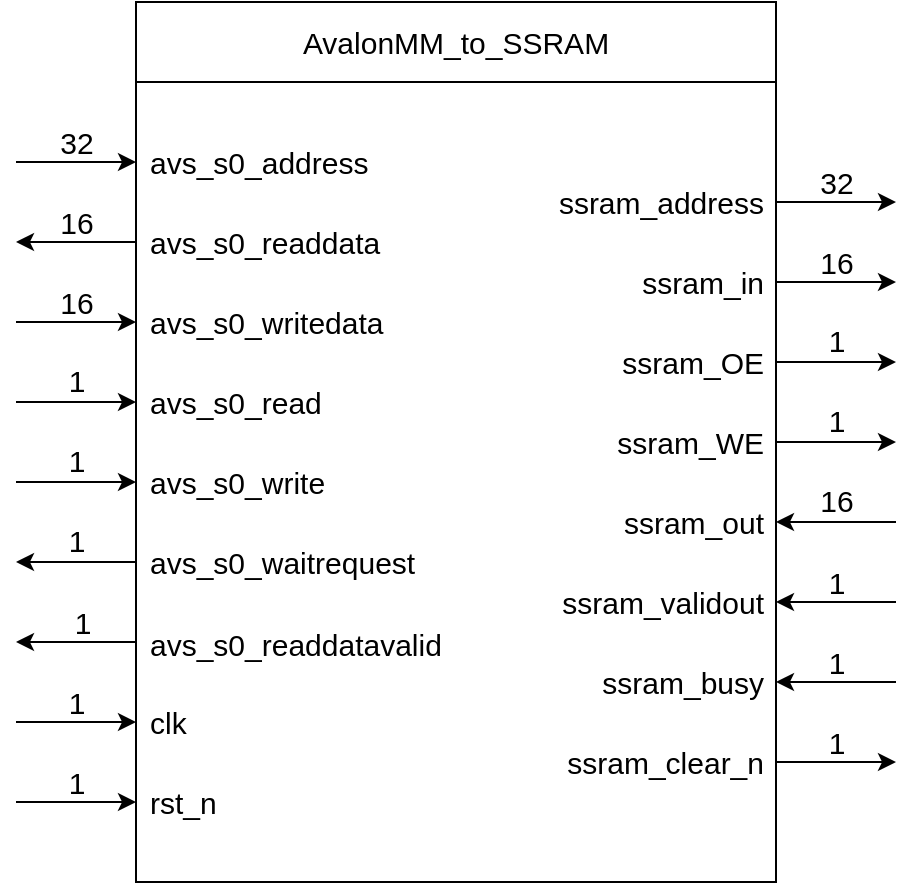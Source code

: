 <mxfile version="21.2.9" type="device" pages="3">
  <diagram id="aNipMCgoFr5Zwash_G46" name="AvalonMM_to_SSRAM">
    <mxGraphModel dx="1602" dy="901" grid="1" gridSize="10" guides="1" tooltips="1" connect="1" arrows="1" fold="1" page="1" pageScale="1" pageWidth="850" pageHeight="1100" math="0" shadow="0">
      <root>
        <mxCell id="0" />
        <mxCell id="1" parent="0" />
        <mxCell id="7uRNbXWkZxl7LxoGMfkp-1" value="" style="rounded=0;whiteSpace=wrap;html=1;" parent="1" vertex="1">
          <mxGeometry x="240" y="200" width="320" height="400" as="geometry" />
        </mxCell>
        <mxCell id="7uRNbXWkZxl7LxoGMfkp-2" value="&lt;font style=&quot;font-size: 15px;&quot;&gt;avs_s0_&lt;font style=&quot;font-size: 15px;&quot;&gt;address&lt;/font&gt;&lt;/font&gt;" style="text;html=1;align=left;verticalAlign=middle;resizable=0;points=[];autosize=1;strokeColor=none;fillColor=none;" parent="1" vertex="1">
          <mxGeometry x="245" y="225" width="130" height="30" as="geometry" />
        </mxCell>
        <mxCell id="7uRNbXWkZxl7LxoGMfkp-3" value="&lt;font style=&quot;font-size: 15px;&quot;&gt;avs_s0_&lt;/font&gt;readdata" style="text;html=1;align=left;verticalAlign=middle;resizable=0;points=[];autosize=1;strokeColor=none;fillColor=none;fontSize=15;" parent="1" vertex="1">
          <mxGeometry x="245" y="265" width="140" height="30" as="geometry" />
        </mxCell>
        <mxCell id="7uRNbXWkZxl7LxoGMfkp-4" value="&lt;font style=&quot;font-size: 15px;&quot;&gt;avs_s0_&lt;/font&gt;read" style="text;html=1;align=left;verticalAlign=middle;resizable=0;points=[];autosize=1;strokeColor=none;fillColor=none;fontSize=15;" parent="1" vertex="1">
          <mxGeometry x="245" y="345" width="110" height="30" as="geometry" />
        </mxCell>
        <mxCell id="7uRNbXWkZxl7LxoGMfkp-5" value="&lt;font style=&quot;font-size: 15px;&quot;&gt;avs_s0_w&lt;/font&gt;ritedata" style="text;html=1;align=left;verticalAlign=middle;resizable=0;points=[];autosize=1;strokeColor=none;fillColor=none;fontSize=15;" parent="1" vertex="1">
          <mxGeometry x="245" y="305" width="140" height="30" as="geometry" />
        </mxCell>
        <mxCell id="7uRNbXWkZxl7LxoGMfkp-6" value="&lt;font style=&quot;font-size: 15px;&quot;&gt;avs_s0_&lt;font style=&quot;font-size: 15px;&quot;&gt;&lt;/font&gt;&lt;/font&gt;write" style="text;html=1;align=left;verticalAlign=middle;resizable=0;points=[];autosize=1;strokeColor=none;fillColor=none;fontSize=15;" parent="1" vertex="1">
          <mxGeometry x="245" y="385" width="110" height="30" as="geometry" />
        </mxCell>
        <mxCell id="7uRNbXWkZxl7LxoGMfkp-7" value="&lt;font style=&quot;font-size: 15px;&quot;&gt;avs_s0_&lt;font style=&quot;font-size: 15px;&quot;&gt;&lt;/font&gt;&lt;/font&gt;waitrequest" style="text;html=1;align=left;verticalAlign=middle;resizable=0;points=[];autosize=1;strokeColor=none;fillColor=none;fontSize=15;" parent="1" vertex="1">
          <mxGeometry x="245" y="425" width="160" height="30" as="geometry" />
        </mxCell>
        <mxCell id="7uRNbXWkZxl7LxoGMfkp-8" value="clk" style="text;html=1;align=left;verticalAlign=middle;resizable=0;points=[];autosize=1;strokeColor=none;fillColor=none;fontSize=15;" parent="1" vertex="1">
          <mxGeometry x="245" y="505" width="40" height="30" as="geometry" />
        </mxCell>
        <mxCell id="7uRNbXWkZxl7LxoGMfkp-14" value="AvalonMM_to_SSRAM" style="rounded=0;whiteSpace=wrap;html=1;fontSize=15;" parent="1" vertex="1">
          <mxGeometry x="240" y="160" width="320" height="40" as="geometry" />
        </mxCell>
        <mxCell id="7uRNbXWkZxl7LxoGMfkp-15" value="" style="endArrow=classic;html=1;rounded=0;fontSize=15;" parent="1" edge="1">
          <mxGeometry width="50" height="50" relative="1" as="geometry">
            <mxPoint x="560" y="340" as="sourcePoint" />
            <mxPoint x="620" y="340" as="targetPoint" />
          </mxGeometry>
        </mxCell>
        <mxCell id="7uRNbXWkZxl7LxoGMfkp-16" value="1" style="text;html=1;align=center;verticalAlign=middle;resizable=0;points=[];autosize=1;strokeColor=none;fillColor=none;fontSize=15;" parent="1" vertex="1">
          <mxGeometry x="580" y="359.31" width="20" height="20" as="geometry" />
        </mxCell>
        <mxCell id="7uRNbXWkZxl7LxoGMfkp-17" value="" style="endArrow=classic;html=1;rounded=0;fontSize=15;" parent="1" edge="1">
          <mxGeometry width="50" height="50" relative="1" as="geometry">
            <mxPoint x="560" y="300.0" as="sourcePoint" />
            <mxPoint x="620" y="300.0" as="targetPoint" />
          </mxGeometry>
        </mxCell>
        <mxCell id="7uRNbXWkZxl7LxoGMfkp-18" value="1" style="text;html=1;align=center;verticalAlign=middle;resizable=0;points=[];autosize=1;strokeColor=none;fillColor=none;fontSize=15;" parent="1" vertex="1">
          <mxGeometry x="580" y="319.31" width="20" height="20" as="geometry" />
        </mxCell>
        <mxCell id="7uRNbXWkZxl7LxoGMfkp-19" value="" style="endArrow=classic;html=1;rounded=0;fontSize=15;" parent="1" edge="1">
          <mxGeometry width="50" height="50" relative="1" as="geometry">
            <mxPoint x="560" y="380" as="sourcePoint" />
            <mxPoint x="620" y="380" as="targetPoint" />
          </mxGeometry>
        </mxCell>
        <mxCell id="7uRNbXWkZxl7LxoGMfkp-23" value="" style="endArrow=classic;html=1;rounded=0;fontSize=15;" parent="1" edge="1">
          <mxGeometry width="50" height="50" relative="1" as="geometry">
            <mxPoint x="180" y="520" as="sourcePoint" />
            <mxPoint x="240" y="520" as="targetPoint" />
          </mxGeometry>
        </mxCell>
        <mxCell id="7uRNbXWkZxl7LxoGMfkp-24" value="1" style="text;html=1;align=center;verticalAlign=middle;resizable=0;points=[];autosize=1;strokeColor=none;fillColor=none;fontSize=15;" parent="1" vertex="1">
          <mxGeometry x="200" y="500" width="20" height="20" as="geometry" />
        </mxCell>
        <mxCell id="7uRNbXWkZxl7LxoGMfkp-25" value="" style="endArrow=classic;html=1;rounded=0;fontSize=15;" parent="1" edge="1">
          <mxGeometry width="50" height="50" relative="1" as="geometry">
            <mxPoint x="240" y="440" as="sourcePoint" />
            <mxPoint x="180" y="440" as="targetPoint" />
          </mxGeometry>
        </mxCell>
        <mxCell id="7uRNbXWkZxl7LxoGMfkp-26" value="1" style="text;html=1;align=center;verticalAlign=middle;resizable=0;points=[];autosize=1;strokeColor=none;fillColor=none;fontSize=15;" parent="1" vertex="1">
          <mxGeometry x="200" y="419.31" width="20" height="20" as="geometry" />
        </mxCell>
        <mxCell id="7uRNbXWkZxl7LxoGMfkp-27" value="" style="endArrow=classic;html=1;rounded=0;fontSize=15;" parent="1" edge="1">
          <mxGeometry width="50" height="50" relative="1" as="geometry">
            <mxPoint x="180" y="400" as="sourcePoint" />
            <mxPoint x="240" y="400" as="targetPoint" />
          </mxGeometry>
        </mxCell>
        <mxCell id="7uRNbXWkZxl7LxoGMfkp-28" value="1" style="text;html=1;align=center;verticalAlign=middle;resizable=0;points=[];autosize=1;strokeColor=none;fillColor=none;fontSize=15;" parent="1" vertex="1">
          <mxGeometry x="200" y="379.31" width="20" height="20" as="geometry" />
        </mxCell>
        <mxCell id="7uRNbXWkZxl7LxoGMfkp-29" value="" style="endArrow=classic;html=1;rounded=0;fontSize=15;" parent="1" edge="1">
          <mxGeometry width="50" height="50" relative="1" as="geometry">
            <mxPoint x="180" y="360" as="sourcePoint" />
            <mxPoint x="240" y="360" as="targetPoint" />
          </mxGeometry>
        </mxCell>
        <mxCell id="7uRNbXWkZxl7LxoGMfkp-30" value="1" style="text;html=1;align=center;verticalAlign=middle;resizable=0;points=[];autosize=1;strokeColor=none;fillColor=none;fontSize=15;" parent="1" vertex="1">
          <mxGeometry x="200" y="339.31" width="20" height="20" as="geometry" />
        </mxCell>
        <mxCell id="7uRNbXWkZxl7LxoGMfkp-31" value="" style="endArrow=classic;html=1;rounded=0;fontSize=15;" parent="1" edge="1">
          <mxGeometry width="50" height="50" relative="1" as="geometry">
            <mxPoint x="180" y="320" as="sourcePoint" />
            <mxPoint x="240" y="320" as="targetPoint" />
          </mxGeometry>
        </mxCell>
        <mxCell id="7uRNbXWkZxl7LxoGMfkp-32" value="" style="endArrow=none;html=1;rounded=0;fontSize=15;startArrow=classic;startFill=1;endFill=0;" parent="1" edge="1">
          <mxGeometry width="50" height="50" relative="1" as="geometry">
            <mxPoint x="560" y="500" as="sourcePoint" />
            <mxPoint x="620" y="500" as="targetPoint" />
          </mxGeometry>
        </mxCell>
        <mxCell id="7uRNbXWkZxl7LxoGMfkp-33" value="32" style="text;html=1;align=center;verticalAlign=middle;resizable=0;points=[];autosize=1;strokeColor=none;fillColor=none;fontSize=15;" parent="1" vertex="1">
          <mxGeometry x="570" y="235" width="40" height="30" as="geometry" />
        </mxCell>
        <mxCell id="7uRNbXWkZxl7LxoGMfkp-34" value="" style="endArrow=classic;html=1;rounded=0;fontSize=15;" parent="1" edge="1">
          <mxGeometry width="50" height="50" relative="1" as="geometry">
            <mxPoint x="240" y="280" as="sourcePoint" />
            <mxPoint x="180" y="280" as="targetPoint" />
          </mxGeometry>
        </mxCell>
        <mxCell id="7uRNbXWkZxl7LxoGMfkp-35" value="" style="endArrow=classic;html=1;rounded=0;fontSize=15;" parent="1" edge="1">
          <mxGeometry width="50" height="50" relative="1" as="geometry">
            <mxPoint x="180" y="240" as="sourcePoint" />
            <mxPoint x="240" y="240" as="targetPoint" />
          </mxGeometry>
        </mxCell>
        <mxCell id="7uRNbXWkZxl7LxoGMfkp-36" value="32" style="text;html=1;align=center;verticalAlign=middle;resizable=0;points=[];autosize=1;strokeColor=none;fillColor=none;fontSize=15;" parent="1" vertex="1">
          <mxGeometry x="195" y="220" width="30" height="20" as="geometry" />
        </mxCell>
        <mxCell id="7uRNbXWkZxl7LxoGMfkp-37" value="16" style="text;html=1;align=center;verticalAlign=middle;resizable=0;points=[];autosize=1;strokeColor=none;fillColor=none;fontSize=15;" parent="1" vertex="1">
          <mxGeometry x="195" y="260" width="30" height="20" as="geometry" />
        </mxCell>
        <mxCell id="7uRNbXWkZxl7LxoGMfkp-38" value="16" style="text;html=1;align=center;verticalAlign=middle;resizable=0;points=[];autosize=1;strokeColor=none;fillColor=none;fontSize=15;" parent="1" vertex="1">
          <mxGeometry x="195" y="300" width="30" height="20" as="geometry" />
        </mxCell>
        <mxCell id="7uRNbXWkZxl7LxoGMfkp-39" value="rst_n" style="text;html=1;align=left;verticalAlign=middle;resizable=0;points=[];autosize=1;strokeColor=none;fillColor=none;fontSize=15;" parent="1" vertex="1">
          <mxGeometry x="245" y="545" width="60" height="30" as="geometry" />
        </mxCell>
        <mxCell id="7uRNbXWkZxl7LxoGMfkp-40" value="" style="endArrow=classic;html=1;rounded=0;fontSize=15;" parent="1" edge="1">
          <mxGeometry width="50" height="50" relative="1" as="geometry">
            <mxPoint x="180" y="560" as="sourcePoint" />
            <mxPoint x="240" y="560" as="targetPoint" />
          </mxGeometry>
        </mxCell>
        <mxCell id="7uRNbXWkZxl7LxoGMfkp-41" value="1" style="text;html=1;align=center;verticalAlign=middle;resizable=0;points=[];autosize=1;strokeColor=none;fillColor=none;fontSize=15;" parent="1" vertex="1">
          <mxGeometry x="200" y="540" width="20" height="20" as="geometry" />
        </mxCell>
        <mxCell id="7uRNbXWkZxl7LxoGMfkp-42" value="&lt;font style=&quot;font-size: 15px;&quot;&gt;avs_s0_&lt;font style=&quot;font-size: 15px;&quot;&gt;&lt;/font&gt;&lt;/font&gt;readdatavalid" style="text;html=1;align=left;verticalAlign=middle;resizable=0;points=[];autosize=1;strokeColor=none;fillColor=none;fontSize=15;" parent="1" vertex="1">
          <mxGeometry x="245" y="465.69" width="170" height="30" as="geometry" />
        </mxCell>
        <mxCell id="7uRNbXWkZxl7LxoGMfkp-43" value="" style="endArrow=classic;html=1;rounded=0;fontSize=15;" parent="1" edge="1">
          <mxGeometry width="50" height="50" relative="1" as="geometry">
            <mxPoint x="240" y="480" as="sourcePoint" />
            <mxPoint x="180" y="480" as="targetPoint" />
          </mxGeometry>
        </mxCell>
        <mxCell id="7uRNbXWkZxl7LxoGMfkp-44" value="1" style="text;html=1;align=center;verticalAlign=middle;resizable=0;points=[];autosize=1;strokeColor=none;fillColor=none;fontSize=15;" parent="1" vertex="1">
          <mxGeometry x="202.5" y="460" width="20" height="20" as="geometry" />
        </mxCell>
        <mxCell id="O9NMfc2VU4IbGUOjIKSB-1" value="&lt;font style=&quot;font-size: 15px;&quot;&gt;ssram_&lt;/font&gt;&lt;font style=&quot;font-size: 15px;&quot;&gt;&lt;font style=&quot;font-size: 15px;&quot;&gt;address&lt;/font&gt;&lt;/font&gt;" style="text;html=1;align=right;verticalAlign=middle;resizable=0;points=[];autosize=1;strokeColor=none;fillColor=none;" parent="1" vertex="1">
          <mxGeometry x="425" y="245" width="130" height="30" as="geometry" />
        </mxCell>
        <mxCell id="O9NMfc2VU4IbGUOjIKSB-2" value="&lt;font style=&quot;font-size: 15px;&quot;&gt;ssram_&lt;/font&gt;&lt;font style=&quot;font-size: 15px;&quot;&gt;out&lt;/font&gt;" style="text;html=1;align=right;verticalAlign=middle;resizable=0;points=[];autosize=1;strokeColor=none;fillColor=none;" parent="1" vertex="1">
          <mxGeometry x="465" y="405" width="90" height="30" as="geometry" />
        </mxCell>
        <mxCell id="O9NMfc2VU4IbGUOjIKSB-3" value="&lt;font style=&quot;font-size: 15px;&quot;&gt;ssram_i&lt;/font&gt;&lt;font style=&quot;font-size: 15px;&quot;&gt;n&lt;/font&gt;" style="text;html=1;align=right;verticalAlign=middle;resizable=0;points=[];autosize=1;strokeColor=none;fillColor=none;" parent="1" vertex="1">
          <mxGeometry x="475" y="285" width="80" height="30" as="geometry" />
        </mxCell>
        <mxCell id="O9NMfc2VU4IbGUOjIKSB-4" value="&lt;font style=&quot;font-size: 15px;&quot;&gt;ssram_&lt;/font&gt;&lt;font style=&quot;font-size: 15px;&quot;&gt;&lt;font style=&quot;font-size: 15px;&quot;&gt;validout&lt;/font&gt;&lt;/font&gt;" style="text;html=1;align=right;verticalAlign=middle;resizable=0;points=[];autosize=1;strokeColor=none;fillColor=none;" parent="1" vertex="1">
          <mxGeometry x="435" y="445" width="120" height="30" as="geometry" />
        </mxCell>
        <mxCell id="O9NMfc2VU4IbGUOjIKSB-5" value="&lt;font style=&quot;font-size: 15px;&quot;&gt;ssram_&lt;/font&gt;&lt;font style=&quot;font-size: 15px;&quot;&gt;WE&lt;/font&gt;" style="text;html=1;align=right;verticalAlign=middle;resizable=0;points=[];autosize=1;strokeColor=none;fillColor=none;rotation=0;" parent="1" vertex="1">
          <mxGeometry x="455" y="365" width="100" height="30" as="geometry" />
        </mxCell>
        <mxCell id="O9NMfc2VU4IbGUOjIKSB-6" value="&lt;font style=&quot;font-size: 15px;&quot;&gt;ssram_&lt;/font&gt;&lt;font style=&quot;font-size: 15px;&quot;&gt;OE&lt;/font&gt;" style="text;html=1;align=right;verticalAlign=middle;resizable=0;points=[];autosize=1;strokeColor=none;fillColor=none;rotation=0;" parent="1" vertex="1">
          <mxGeometry x="465" y="325" width="90" height="30" as="geometry" />
        </mxCell>
        <mxCell id="O9NMfc2VU4IbGUOjIKSB-7" value="&lt;font style=&quot;font-size: 15px;&quot;&gt;ssram_&lt;/font&gt;&lt;font style=&quot;font-size: 15px;&quot;&gt;busy&lt;/font&gt;" style="text;html=1;align=right;verticalAlign=middle;resizable=0;points=[];autosize=1;strokeColor=none;fillColor=none;" parent="1" vertex="1">
          <mxGeometry x="455" y="485" width="100" height="30" as="geometry" />
        </mxCell>
        <mxCell id="O9NMfc2VU4IbGUOjIKSB-9" value="" style="endArrow=none;html=1;rounded=0;fontSize=15;startArrow=classic;startFill=1;endFill=0;" parent="1" edge="1">
          <mxGeometry width="50" height="50" relative="1" as="geometry">
            <mxPoint x="560" y="460" as="sourcePoint" />
            <mxPoint x="620" y="460" as="targetPoint" />
          </mxGeometry>
        </mxCell>
        <mxCell id="O9NMfc2VU4IbGUOjIKSB-10" value="" style="endArrow=none;html=1;rounded=0;fontSize=15;startArrow=classic;startFill=1;endFill=0;" parent="1" edge="1">
          <mxGeometry width="50" height="50" relative="1" as="geometry">
            <mxPoint x="560" y="420" as="sourcePoint" />
            <mxPoint x="620" y="420" as="targetPoint" />
          </mxGeometry>
        </mxCell>
        <mxCell id="bcyavMN69FrFH7wbn9DO-2" value="" style="endArrow=classic;html=1;rounded=0;fontSize=15;" parent="1" edge="1">
          <mxGeometry width="50" height="50" relative="1" as="geometry">
            <mxPoint x="560" y="260" as="sourcePoint" />
            <mxPoint x="620" y="260" as="targetPoint" />
          </mxGeometry>
        </mxCell>
        <mxCell id="RlWbitO6EM8BJqmgNqRc-1" value="1" style="text;html=1;align=center;verticalAlign=middle;resizable=0;points=[];autosize=1;strokeColor=none;fillColor=none;fontSize=15;" parent="1" vertex="1">
          <mxGeometry x="580" y="480" width="20" height="20" as="geometry" />
        </mxCell>
        <mxCell id="RlWbitO6EM8BJqmgNqRc-2" value="1" style="text;html=1;align=center;verticalAlign=middle;resizable=0;points=[];autosize=1;strokeColor=none;fillColor=none;fontSize=15;" parent="1" vertex="1">
          <mxGeometry x="580" y="440" width="20" height="20" as="geometry" />
        </mxCell>
        <mxCell id="RlWbitO6EM8BJqmgNqRc-3" value="16" style="text;html=1;align=center;verticalAlign=middle;resizable=0;points=[];autosize=1;strokeColor=none;fillColor=none;fontSize=15;" parent="1" vertex="1">
          <mxGeometry x="575" y="280" width="30" height="20" as="geometry" />
        </mxCell>
        <mxCell id="RlWbitO6EM8BJqmgNqRc-4" value="16" style="text;html=1;align=center;verticalAlign=middle;resizable=0;points=[];autosize=1;strokeColor=none;fillColor=none;fontSize=15;" parent="1" vertex="1">
          <mxGeometry x="575" y="399.31" width="30" height="20" as="geometry" />
        </mxCell>
        <mxCell id="g8C0Mqhqmcd-Wye-2PPk-1" value="" style="endArrow=classic;html=1;rounded=0;fontSize=15;" parent="1" edge="1">
          <mxGeometry width="50" height="50" relative="1" as="geometry">
            <mxPoint x="560" y="540.0" as="sourcePoint" />
            <mxPoint x="620" y="540.0" as="targetPoint" />
          </mxGeometry>
        </mxCell>
        <mxCell id="g8C0Mqhqmcd-Wye-2PPk-2" value="1" style="text;html=1;align=center;verticalAlign=middle;resizable=0;points=[];autosize=1;strokeColor=none;fillColor=none;fontSize=15;" parent="1" vertex="1">
          <mxGeometry x="580" y="520" width="20" height="20" as="geometry" />
        </mxCell>
        <mxCell id="g8C0Mqhqmcd-Wye-2PPk-3" value="&lt;font style=&quot;font-size: 15px;&quot;&gt;ssram_clear_n&lt;/font&gt;" style="text;html=1;align=right;verticalAlign=middle;resizable=0;points=[];autosize=1;strokeColor=none;fillColor=none;" parent="1" vertex="1">
          <mxGeometry x="435" y="525" width="120" height="30" as="geometry" />
        </mxCell>
      </root>
    </mxGraphModel>
  </diagram>
  <diagram name="AvalonMM_to_SSRAM: RTL" id="xgOTYnnc5dOO5Jlde8V4">
    <mxGraphModel dx="2147" dy="730" grid="1" gridSize="10" guides="1" tooltips="1" connect="1" arrows="1" fold="1" page="1" pageScale="1" pageWidth="850" pageHeight="1100" math="0" shadow="0">
      <root>
        <mxCell id="sEW1re1bT8H7BAdPNqU6-0" />
        <mxCell id="sEW1re1bT8H7BAdPNqU6-1" parent="sEW1re1bT8H7BAdPNqU6-0" />
        <mxCell id="sEW1re1bT8H7BAdPNqU6-2" style="edgeStyle=orthogonalEdgeStyle;rounded=0;orthogonalLoop=1;jettySize=auto;html=1;entryX=0.5;entryY=0;entryDx=0;entryDy=0;" parent="sEW1re1bT8H7BAdPNqU6-1" target="sEW1re1bT8H7BAdPNqU6-31" edge="1">
          <mxGeometry relative="1" as="geometry">
            <mxPoint x="240" y="1580" as="targetPoint" />
            <Array as="points" />
            <mxPoint x="1040" y="1580" as="sourcePoint" />
          </mxGeometry>
        </mxCell>
        <mxCell id="sEW1re1bT8H7BAdPNqU6-3" value="&lt;font style=&quot;font-size: 15px;&quot;&gt;avs_s0_&lt;font style=&quot;font-size: 15px;&quot;&gt;address&lt;/font&gt;&lt;/font&gt;" style="text;html=1;align=right;verticalAlign=middle;resizable=0;points=[];autosize=1;strokeColor=none;fillColor=none;" parent="sEW1re1bT8H7BAdPNqU6-1" vertex="1">
          <mxGeometry x="-312.5" y="1146.06" width="130" height="30" as="geometry" />
        </mxCell>
        <mxCell id="sEW1re1bT8H7BAdPNqU6-4" value="avs_s0_readdata" style="text;html=1;align=right;verticalAlign=middle;resizable=0;points=[];autosize=1;strokeColor=none;fillColor=none;fontSize=15;" parent="sEW1re1bT8H7BAdPNqU6-1" vertex="1">
          <mxGeometry x="-320" y="1565" width="140" height="30" as="geometry" />
        </mxCell>
        <mxCell id="sEW1re1bT8H7BAdPNqU6-5" value="avs_s0_read" style="text;html=1;align=right;verticalAlign=middle;resizable=0;points=[];autosize=1;strokeColor=none;fillColor=none;fontSize=15;" parent="sEW1re1bT8H7BAdPNqU6-1" vertex="1">
          <mxGeometry x="-292.5" y="1266.06" width="110" height="30" as="geometry" />
        </mxCell>
        <mxCell id="sEW1re1bT8H7BAdPNqU6-6" value="avs_s0_writedata" style="text;html=1;align=right;verticalAlign=middle;resizable=0;points=[];autosize=1;strokeColor=none;fillColor=none;fontSize=15;" parent="sEW1re1bT8H7BAdPNqU6-1" vertex="1">
          <mxGeometry x="-320" y="1206.06" width="140" height="30" as="geometry" />
        </mxCell>
        <mxCell id="sEW1re1bT8H7BAdPNqU6-7" value="avs_s0_write" style="text;html=1;align=right;verticalAlign=middle;resizable=0;points=[];autosize=1;strokeColor=none;fillColor=none;fontSize=15;" parent="sEW1re1bT8H7BAdPNqU6-1" vertex="1">
          <mxGeometry x="-290" y="1326.06" width="110" height="30" as="geometry" />
        </mxCell>
        <mxCell id="sEW1re1bT8H7BAdPNqU6-8" value="avs_s0_waitrequest" style="text;html=1;align=right;verticalAlign=middle;resizable=0;points=[];autosize=1;strokeColor=none;fillColor=none;fontSize=15;" parent="sEW1re1bT8H7BAdPNqU6-1" vertex="1">
          <mxGeometry x="-340" y="986.06" width="160" height="30" as="geometry" />
        </mxCell>
        <mxCell id="sEW1re1bT8H7BAdPNqU6-9" value="" style="endArrow=classic;html=1;rounded=0;fontSize=15;" parent="sEW1re1bT8H7BAdPNqU6-1" edge="1">
          <mxGeometry width="50" height="50" relative="1" as="geometry">
            <mxPoint x="80" y="1000.1" as="sourcePoint" />
            <mxPoint x="-160" y="999.81" as="targetPoint" />
            <Array as="points" />
          </mxGeometry>
        </mxCell>
        <mxCell id="sEW1re1bT8H7BAdPNqU6-10" value="&lt;font style=&quot;font-size: 12px;&quot;&gt;31 downto 0&lt;/font&gt;" style="text;html=1;align=center;verticalAlign=middle;resizable=0;points=[];autosize=1;strokeColor=none;fillColor=none;fontSize=15;" parent="sEW1re1bT8H7BAdPNqU6-1" vertex="1">
          <mxGeometry x="-149.5" y="1136.06" width="90" height="30" as="geometry" />
        </mxCell>
        <mxCell id="sEW1re1bT8H7BAdPNqU6-11" value="&lt;font style=&quot;font-size: 12px;&quot;&gt;47 downto 32&lt;/font&gt;" style="text;html=1;align=center;verticalAlign=middle;resizable=0;points=[];autosize=1;strokeColor=none;fillColor=none;fontSize=15;" parent="sEW1re1bT8H7BAdPNqU6-1" vertex="1">
          <mxGeometry x="-154.5" y="1196.06" width="100" height="30" as="geometry" />
        </mxCell>
        <mxCell id="sEW1re1bT8H7BAdPNqU6-12" value="" style="endArrow=classic;html=1;rounded=0;fontSize=15;" parent="sEW1re1bT8H7BAdPNqU6-1" edge="1">
          <mxGeometry width="50" height="50" relative="1" as="geometry">
            <mxPoint x="-160" y="1161.06" as="sourcePoint" />
            <mxPoint x="-40" y="1101.06" as="targetPoint" />
            <Array as="points">
              <mxPoint x="-40" y="1161.06" />
            </Array>
          </mxGeometry>
        </mxCell>
        <mxCell id="sEW1re1bT8H7BAdPNqU6-13" value="&lt;font style=&quot;font-size: 15px;&quot;&gt;readdatavalid&lt;/font&gt;" style="text;html=1;align=left;verticalAlign=middle;resizable=0;points=[];autosize=1;strokeColor=none;fillColor=none;rotation=-90;" parent="sEW1re1bT8H7BAdPNqU6-1" vertex="1">
          <mxGeometry x="-55" y="665" width="110" height="30" as="geometry" />
        </mxCell>
        <mxCell id="sEW1re1bT8H7BAdPNqU6-14" value="" style="endArrow=classic;html=1;rounded=0;fontSize=15;" parent="sEW1re1bT8H7BAdPNqU6-1" edge="1">
          <mxGeometry width="50" height="50" relative="1" as="geometry">
            <mxPoint x="-40.53" y="920.06" as="sourcePoint" />
            <mxPoint x="-160" y="920.06" as="targetPoint" />
            <Array as="points">
              <mxPoint y="920" />
              <mxPoint x="-40.53" y="920.06" />
            </Array>
          </mxGeometry>
        </mxCell>
        <mxCell id="sEW1re1bT8H7BAdPNqU6-15" value="&lt;div align=&quot;right&quot;&gt;&lt;font style=&quot;font-size: 15px;&quot;&gt;avs_s0_readdatavalid&lt;/font&gt;&lt;/div&gt;" style="text;html=1;align=right;verticalAlign=middle;resizable=0;points=[];autosize=1;strokeColor=none;fillColor=none;" parent="sEW1re1bT8H7BAdPNqU6-1" vertex="1">
          <mxGeometry x="-350" y="906.06" width="170" height="30" as="geometry" />
        </mxCell>
        <mxCell id="sEW1re1bT8H7BAdPNqU6-16" value="&lt;font style=&quot;font-size: 15px;&quot;&gt;ssram_&lt;/font&gt;&lt;font style=&quot;font-size: 15px;&quot;&gt;&lt;font style=&quot;font-size: 15px;&quot;&gt;address&lt;/font&gt;&lt;/font&gt;" style="text;html=1;align=left;verticalAlign=middle;resizable=0;points=[];autosize=1;strokeColor=none;fillColor=none;" parent="sEW1re1bT8H7BAdPNqU6-1" vertex="1">
          <mxGeometry x="1060" y="1326.24" width="130" height="30" as="geometry" />
        </mxCell>
        <mxCell id="sEW1re1bT8H7BAdPNqU6-17" value="" style="endArrow=classic;html=1;rounded=0;strokeColor=#00FF00;endFill=1;" parent="sEW1re1bT8H7BAdPNqU6-1" edge="1">
          <mxGeometry width="50" height="50" relative="1" as="geometry">
            <mxPoint y="760" as="sourcePoint" />
            <mxPoint y="920.35" as="targetPoint" />
          </mxGeometry>
        </mxCell>
        <mxCell id="sEW1re1bT8H7BAdPNqU6-18" value="&lt;font style=&quot;font-size: 15px;&quot;&gt;ssram_&lt;/font&gt;&lt;font style=&quot;font-size: 15px;&quot;&gt;&lt;font style=&quot;font-size: 15px;&quot;&gt;out&lt;/font&gt;&lt;/font&gt;" style="text;html=1;align=left;verticalAlign=middle;resizable=0;points=[];autosize=1;strokeColor=none;fillColor=none;" parent="sEW1re1bT8H7BAdPNqU6-1" vertex="1">
          <mxGeometry x="1060" y="1566.24" width="90" height="30" as="geometry" />
        </mxCell>
        <mxCell id="sEW1re1bT8H7BAdPNqU6-19" value="&lt;font style=&quot;font-size: 15px;&quot;&gt;ssram_&lt;/font&gt;&lt;font style=&quot;font-size: 15px;&quot;&gt;in&lt;/font&gt;" style="text;html=1;align=left;verticalAlign=middle;resizable=0;points=[];autosize=1;strokeColor=none;fillColor=none;" parent="sEW1re1bT8H7BAdPNqU6-1" vertex="1">
          <mxGeometry x="1060" y="1386.24" width="80" height="30" as="geometry" />
        </mxCell>
        <mxCell id="sEW1re1bT8H7BAdPNqU6-20" value="&lt;font style=&quot;font-size: 15px;&quot;&gt;ssram_&lt;/font&gt;&lt;font style=&quot;font-size: 15px;&quot;&gt;&lt;font style=&quot;font-size: 15px;&quot;&gt;validout&lt;/font&gt;&lt;/font&gt;" style="text;html=1;align=left;verticalAlign=middle;resizable=0;points=[];autosize=1;strokeColor=none;fillColor=none;" parent="sEW1re1bT8H7BAdPNqU6-1" vertex="1">
          <mxGeometry x="1060" y="1816.06" width="120" height="30" as="geometry" />
        </mxCell>
        <mxCell id="sEW1re1bT8H7BAdPNqU6-21" value="&lt;font style=&quot;font-size: 15px;&quot;&gt;ssram_&lt;/font&gt;&lt;font style=&quot;font-size: 15px;&quot;&gt;WE&lt;/font&gt;" style="text;html=1;align=left;verticalAlign=middle;resizable=0;points=[];autosize=1;strokeColor=none;fillColor=none;rotation=0;" parent="sEW1re1bT8H7BAdPNqU6-1" vertex="1">
          <mxGeometry x="1060" y="1496.24" width="100" height="30" as="geometry" />
        </mxCell>
        <mxCell id="sEW1re1bT8H7BAdPNqU6-22" value="&lt;font style=&quot;font-size: 15px;&quot;&gt;ssram_&lt;/font&gt;&lt;font style=&quot;font-size: 15px;&quot;&gt;OE&lt;/font&gt;" style="text;html=1;align=left;verticalAlign=middle;resizable=0;points=[];autosize=1;strokeColor=none;fillColor=none;rotation=0;" parent="sEW1re1bT8H7BAdPNqU6-1" vertex="1">
          <mxGeometry x="1060" y="1436.24" width="90" height="30" as="geometry" />
        </mxCell>
        <mxCell id="sEW1re1bT8H7BAdPNqU6-23" style="edgeStyle=orthogonalEdgeStyle;rounded=0;orthogonalLoop=1;jettySize=auto;html=1;strokeWidth=1;exitX=0.5;exitY=0;exitDx=0;exitDy=0;entryX=0.5;entryY=1;entryDx=0;entryDy=0;" parent="sEW1re1bT8H7BAdPNqU6-1" source="sEW1re1bT8H7BAdPNqU6-36" target="sEW1re1bT8H7BAdPNqU6-70" edge="1">
          <mxGeometry relative="1" as="geometry">
            <mxPoint x="320" y="1101" as="targetPoint" />
            <mxPoint x="240" y="1057.71" as="sourcePoint" />
            <Array as="points">
              <mxPoint x="200" y="1100" />
              <mxPoint x="240" y="1100" />
            </Array>
          </mxGeometry>
        </mxCell>
        <mxCell id="sEW1re1bT8H7BAdPNqU6-24" value="" style="endArrow=classic;html=1;rounded=0;fontSize=15;" parent="sEW1re1bT8H7BAdPNqU6-1" edge="1">
          <mxGeometry width="50" height="50" relative="1" as="geometry">
            <mxPoint x="-160" y="1221.06" as="sourcePoint" />
            <mxPoint y="1101.06" as="targetPoint" />
            <Array as="points">
              <mxPoint y="1221.06" />
            </Array>
          </mxGeometry>
        </mxCell>
        <mxCell id="sEW1re1bT8H7BAdPNqU6-25" value="" style="endArrow=classic;html=1;rounded=0;fontSize=15;" parent="sEW1re1bT8H7BAdPNqU6-1" edge="1">
          <mxGeometry width="50" height="50" relative="1" as="geometry">
            <mxPoint x="-160" y="1281.06" as="sourcePoint" />
            <mxPoint x="40" y="1101.06" as="targetPoint" />
            <Array as="points">
              <mxPoint x="40" y="1281.06" />
            </Array>
          </mxGeometry>
        </mxCell>
        <mxCell id="sEW1re1bT8H7BAdPNqU6-26" value="" style="endArrow=classic;html=1;rounded=0;fontSize=15;" parent="sEW1re1bT8H7BAdPNqU6-1" edge="1">
          <mxGeometry width="50" height="50" relative="1" as="geometry">
            <mxPoint x="-160" y="1341.06" as="sourcePoint" />
            <mxPoint x="80" y="1101.06" as="targetPoint" />
            <Array as="points">
              <mxPoint x="80" y="1341.06" />
            </Array>
          </mxGeometry>
        </mxCell>
        <mxCell id="sEW1re1bT8H7BAdPNqU6-27" value="48 downto 48" style="text;html=1;align=center;verticalAlign=middle;resizable=0;points=[];autosize=1;strokeColor=none;fillColor=none;" parent="sEW1re1bT8H7BAdPNqU6-1" vertex="1">
          <mxGeometry x="-154.5" y="1251.06" width="100" height="30" as="geometry" />
        </mxCell>
        <mxCell id="sEW1re1bT8H7BAdPNqU6-28" value="49 downto 49" style="text;html=1;align=center;verticalAlign=middle;resizable=0;points=[];autosize=1;strokeColor=none;fillColor=none;" parent="sEW1re1bT8H7BAdPNqU6-1" vertex="1">
          <mxGeometry x="-154.5" y="1311.06" width="100" height="30" as="geometry" />
        </mxCell>
        <mxCell id="sEW1re1bT8H7BAdPNqU6-29" style="edgeStyle=orthogonalEdgeStyle;rounded=0;orthogonalLoop=1;jettySize=auto;html=1;exitX=0.5;exitY=1;exitDx=0;exitDy=0;" parent="sEW1re1bT8H7BAdPNqU6-1" source="sEW1re1bT8H7BAdPNqU6-31" edge="1">
          <mxGeometry relative="1" as="geometry">
            <mxPoint x="-160" y="1580" as="targetPoint" />
          </mxGeometry>
        </mxCell>
        <mxCell id="sEW1re1bT8H7BAdPNqU6-30" style="edgeStyle=orthogonalEdgeStyle;rounded=0;orthogonalLoop=1;jettySize=auto;html=1;entryX=0;entryY=0.5;entryDx=0;entryDy=0;strokeColor=#00FF00;" parent="sEW1re1bT8H7BAdPNqU6-1" target="sEW1re1bT8H7BAdPNqU6-31" edge="1">
          <mxGeometry relative="1" as="geometry">
            <mxPoint x="240" y="760" as="sourcePoint" />
          </mxGeometry>
        </mxCell>
        <mxCell id="sEW1re1bT8H7BAdPNqU6-31" value="&lt;font style=&quot;font-size: 15px;&quot;&gt;READDATA: register&lt;/font&gt;" style="rounded=0;whiteSpace=wrap;html=1;direction=south;horizontal=0;" parent="sEW1re1bT8H7BAdPNqU6-1" vertex="1">
          <mxGeometry x="220" y="1500" width="40" height="160" as="geometry" />
        </mxCell>
        <mxCell id="sEW1re1bT8H7BAdPNqU6-32" value="" style="triangle;whiteSpace=wrap;html=1;direction=east;" parent="sEW1re1bT8H7BAdPNqU6-1" vertex="1">
          <mxGeometry x="220" y="1650" width="10" height="10" as="geometry" />
        </mxCell>
        <mxCell id="sEW1re1bT8H7BAdPNqU6-33" value="op_req" style="text;html=1;align=left;verticalAlign=middle;resizable=0;points=[];autosize=1;strokeColor=none;fillColor=none;fontSize=15;rotation=90;" parent="sEW1re1bT8H7BAdPNqU6-1" vertex="1">
          <mxGeometry x="-17.0" y="2030" width="70" height="30" as="geometry" />
        </mxCell>
        <mxCell id="sEW1re1bT8H7BAdPNqU6-34" style="edgeStyle=orthogonalEdgeStyle;rounded=0;orthogonalLoop=1;jettySize=auto;html=1;entryX=0;entryY=0.5;entryDx=0;entryDy=0;strokeColor=#00FF00;" parent="sEW1re1bT8H7BAdPNqU6-1" target="sEW1re1bT8H7BAdPNqU6-36" edge="1">
          <mxGeometry relative="1" as="geometry">
            <mxPoint x="160" y="760" as="sourcePoint" />
          </mxGeometry>
        </mxCell>
        <mxCell id="sEW1re1bT8H7BAdPNqU6-35" style="edgeStyle=orthogonalEdgeStyle;rounded=0;orthogonalLoop=1;jettySize=auto;html=1;" parent="sEW1re1bT8H7BAdPNqU6-1" edge="1">
          <mxGeometry relative="1" as="geometry">
            <mxPoint x="160" y="1100" as="targetPoint" />
            <mxPoint x="-80" y="1100" as="sourcePoint" />
          </mxGeometry>
        </mxCell>
        <mxCell id="sEW1re1bT8H7BAdPNqU6-36" value="&lt;font style=&quot;font-size: 15px;&quot;&gt;COMMAND: register&lt;/font&gt;" style="rounded=0;whiteSpace=wrap;html=1;direction=south;horizontal=0;" parent="sEW1re1bT8H7BAdPNqU6-1" vertex="1">
          <mxGeometry x="140" y="1020" width="40" height="160" as="geometry" />
        </mxCell>
        <mxCell id="sEW1re1bT8H7BAdPNqU6-37" value="" style="triangle;whiteSpace=wrap;html=1;direction=east;" parent="sEW1re1bT8H7BAdPNqU6-1" vertex="1">
          <mxGeometry x="140" y="1170" width="10" height="10" as="geometry" />
        </mxCell>
        <mxCell id="sEW1re1bT8H7BAdPNqU6-38" style="edgeStyle=orthogonalEdgeStyle;rounded=0;orthogonalLoop=1;jettySize=auto;html=1;strokeColor=#00FF00;entryX=0.25;entryY=1;entryDx=0;entryDy=0;" parent="sEW1re1bT8H7BAdPNqU6-1" target="sEW1re1bT8H7BAdPNqU6-70" edge="1">
          <mxGeometry relative="1" as="geometry">
            <mxPoint x="320" y="760" as="sourcePoint" />
            <Array as="points">
              <mxPoint x="320" y="1030.06" />
            </Array>
            <mxPoint x="770" y="919.06" as="targetPoint" />
          </mxGeometry>
        </mxCell>
        <mxCell id="sEW1re1bT8H7BAdPNqU6-39" style="edgeStyle=orthogonalEdgeStyle;rounded=0;orthogonalLoop=1;jettySize=auto;html=1;endArrow=none;endFill=0;" parent="sEW1re1bT8H7BAdPNqU6-1" edge="1">
          <mxGeometry relative="1" as="geometry">
            <mxPoint x="480" y="1520" as="targetPoint" />
            <mxPoint x="480" y="1240" as="sourcePoint" />
          </mxGeometry>
        </mxCell>
        <mxCell id="sEW1re1bT8H7BAdPNqU6-40" value="" style="endArrow=none;html=1;rounded=0;endFill=0;entryX=0;entryY=0.75;entryDx=0;entryDy=0;entryPerimeter=0;" parent="sEW1re1bT8H7BAdPNqU6-1" target="j8gfzccHp9FTqzgJoere-8" edge="1">
          <mxGeometry width="50" height="50" relative="1" as="geometry">
            <mxPoint x="480" y="1460" as="sourcePoint" />
            <mxPoint x="780" y="1460" as="targetPoint" />
          </mxGeometry>
        </mxCell>
        <mxCell id="sEW1re1bT8H7BAdPNqU6-41" value="" style="endArrow=none;html=1;rounded=0;endFill=0;entryX=0;entryY=0.75;entryDx=0;entryDy=0;entryPerimeter=0;" parent="sEW1re1bT8H7BAdPNqU6-1" target="j8gfzccHp9FTqzgJoere-9" edge="1">
          <mxGeometry width="50" height="50" relative="1" as="geometry">
            <mxPoint x="480" y="1520" as="sourcePoint" />
            <mxPoint x="780" y="1520" as="targetPoint" />
          </mxGeometry>
        </mxCell>
        <mxCell id="sEW1re1bT8H7BAdPNqU6-42" value="" style="endArrow=classic;html=1;rounded=0;" parent="sEW1re1bT8H7BAdPNqU6-1" edge="1">
          <mxGeometry width="50" height="50" relative="1" as="geometry">
            <mxPoint x="480" y="1400" as="sourcePoint" />
            <mxPoint x="1040" y="1400" as="targetPoint" />
          </mxGeometry>
        </mxCell>
        <mxCell id="sEW1re1bT8H7BAdPNqU6-43" value="" style="endArrow=classic;html=1;rounded=0;" parent="sEW1re1bT8H7BAdPNqU6-1" edge="1">
          <mxGeometry width="50" height="50" relative="1" as="geometry">
            <mxPoint x="480" y="1340" as="sourcePoint" />
            <mxPoint x="1040" y="1340" as="targetPoint" />
          </mxGeometry>
        </mxCell>
        <mxCell id="sEW1re1bT8H7BAdPNqU6-44" value="" style="endArrow=none;html=1;rounded=0;" parent="sEW1re1bT8H7BAdPNqU6-1" edge="1">
          <mxGeometry width="50" height="50" relative="1" as="geometry">
            <mxPoint x="105" y="1109.06" as="sourcePoint" />
            <mxPoint x="115" y="1089.06" as="targetPoint" />
          </mxGeometry>
        </mxCell>
        <mxCell id="sEW1re1bT8H7BAdPNqU6-45" value="50" style="text;html=1;align=center;verticalAlign=middle;resizable=0;points=[];autosize=1;strokeColor=none;fillColor=none;" parent="sEW1re1bT8H7BAdPNqU6-1" vertex="1">
          <mxGeometry x="95" y="1064.06" width="40" height="30" as="geometry" />
        </mxCell>
        <mxCell id="sEW1re1bT8H7BAdPNqU6-46" value="" style="endArrow=none;html=1;rounded=0;" parent="sEW1re1bT8H7BAdPNqU6-1" edge="1">
          <mxGeometry width="50" height="50" relative="1" as="geometry">
            <mxPoint x="470" y="1284.06" as="sourcePoint" />
            <mxPoint x="490" y="1274.06" as="targetPoint" />
          </mxGeometry>
        </mxCell>
        <mxCell id="sEW1re1bT8H7BAdPNqU6-47" value="50" style="text;html=1;align=center;verticalAlign=middle;resizable=0;points=[];autosize=1;strokeColor=none;fillColor=none;" parent="sEW1re1bT8H7BAdPNqU6-1" vertex="1">
          <mxGeometry x="485" y="1259.06" width="40" height="30" as="geometry" />
        </mxCell>
        <mxCell id="sEW1re1bT8H7BAdPNqU6-48" value="&lt;font style=&quot;font-size: 12px;&quot;&gt;31 downto 0&lt;/font&gt;" style="text;html=1;align=center;verticalAlign=middle;resizable=0;points=[];autosize=1;strokeColor=none;fillColor=none;fontSize=15;" parent="sEW1re1bT8H7BAdPNqU6-1" vertex="1">
          <mxGeometry x="480" y="1311.06" width="90" height="30" as="geometry" />
        </mxCell>
        <mxCell id="sEW1re1bT8H7BAdPNqU6-49" value="&lt;font style=&quot;font-size: 12px;&quot;&gt;47 downto 32&lt;/font&gt;" style="text;html=1;align=center;verticalAlign=middle;resizable=0;points=[];autosize=1;strokeColor=none;fillColor=none;fontSize=15;" parent="sEW1re1bT8H7BAdPNqU6-1" vertex="1">
          <mxGeometry x="480" y="1370" width="100" height="30" as="geometry" />
        </mxCell>
        <mxCell id="sEW1re1bT8H7BAdPNqU6-50" value="48 downto 48" style="text;html=1;align=center;verticalAlign=middle;resizable=0;points=[];autosize=1;strokeColor=none;fillColor=none;" parent="sEW1re1bT8H7BAdPNqU6-1" vertex="1">
          <mxGeometry x="480" y="1429.5" width="100" height="30" as="geometry" />
        </mxCell>
        <mxCell id="sEW1re1bT8H7BAdPNqU6-51" value="49 downto 49" style="text;html=1;align=center;verticalAlign=middle;resizable=0;points=[];autosize=1;strokeColor=none;fillColor=none;" parent="sEW1re1bT8H7BAdPNqU6-1" vertex="1">
          <mxGeometry x="480" y="1489.5" width="100" height="30" as="geometry" />
        </mxCell>
        <mxCell id="sEW1re1bT8H7BAdPNqU6-52" value="" style="endArrow=classic;html=1;rounded=0;strokeColor=#00FF00;endFill=1;" parent="sEW1re1bT8H7BAdPNqU6-1" edge="1">
          <mxGeometry width="50" height="50" relative="1" as="geometry">
            <mxPoint x="80" y="760" as="sourcePoint" />
            <mxPoint x="80" y="1000.35" as="targetPoint" />
          </mxGeometry>
        </mxCell>
        <mxCell id="sEW1re1bT8H7BAdPNqU6-53" value="waitrequest" style="text;html=1;align=left;verticalAlign=middle;resizable=0;points=[];autosize=1;strokeColor=none;fillColor=none;fontSize=15;rotation=-90;" parent="sEW1re1bT8H7BAdPNqU6-1" vertex="1">
          <mxGeometry x="30" y="667" width="100" height="30" as="geometry" />
        </mxCell>
        <mxCell id="sEW1re1bT8H7BAdPNqU6-54" value="command_enable" style="text;html=1;align=left;verticalAlign=middle;resizable=0;points=[];autosize=1;strokeColor=none;fillColor=none;fontSize=15;rotation=-90;" parent="sEW1re1bT8H7BAdPNqU6-1" vertex="1">
          <mxGeometry x="90" y="650" width="140" height="30" as="geometry" />
        </mxCell>
        <mxCell id="sEW1re1bT8H7BAdPNqU6-55" value="readdata_enable" style="text;html=1;align=left;verticalAlign=middle;resizable=0;points=[];autosize=1;strokeColor=none;fillColor=none;fontSize=15;rotation=-90;" parent="sEW1re1bT8H7BAdPNqU6-1" vertex="1">
          <mxGeometry x="170" y="650" width="140" height="30" as="geometry" />
        </mxCell>
        <mxCell id="sEW1re1bT8H7BAdPNqU6-56" value="fifo4_push" style="text;html=1;align=left;verticalAlign=middle;resizable=0;points=[];autosize=1;strokeColor=none;fillColor=none;fontSize=15;rotation=-90;" parent="sEW1re1bT8H7BAdPNqU6-1" vertex="1">
          <mxGeometry x="276" y="673" width="90" height="30" as="geometry" />
        </mxCell>
        <mxCell id="sEW1re1bT8H7BAdPNqU6-57" value="&lt;div&gt;mem_validout&lt;/div&gt;" style="text;html=1;align=left;verticalAlign=middle;resizable=0;points=[];autosize=1;strokeColor=none;fillColor=none;fontSize=15;rotation=90;" parent="sEW1re1bT8H7BAdPNqU6-1" vertex="1">
          <mxGeometry x="820" y="2055" width="120" height="30" as="geometry" />
        </mxCell>
        <mxCell id="sEW1re1bT8H7BAdPNqU6-58" style="edgeStyle=orthogonalEdgeStyle;rounded=0;orthogonalLoop=1;jettySize=auto;html=1;exitX=0;exitY=0.25;exitDx=0;exitDy=0;exitPerimeter=0;endArrow=none;endFill=0;" parent="sEW1re1bT8H7BAdPNqU6-1" source="sEW1re1bT8H7BAdPNqU6-68" edge="1">
          <mxGeometry relative="1" as="geometry">
            <mxPoint x="39.99" y="1341.06" as="targetPoint" />
            <Array as="points">
              <mxPoint x="29.99" y="1441.06" />
              <mxPoint x="39.99" y="1441.06" />
            </Array>
            <mxPoint x="29.995" y="1447.725" as="sourcePoint" />
          </mxGeometry>
        </mxCell>
        <mxCell id="sEW1re1bT8H7BAdPNqU6-59" style="edgeStyle=orthogonalEdgeStyle;rounded=0;orthogonalLoop=1;jettySize=auto;html=1;exitX=0;exitY=0.75;exitDx=0;exitDy=0;exitPerimeter=0;endArrow=none;endFill=0;" parent="sEW1re1bT8H7BAdPNqU6-1" source="sEW1re1bT8H7BAdPNqU6-68" edge="1">
          <mxGeometry relative="1" as="geometry">
            <mxPoint x="-0.01" y="1281.06" as="targetPoint" />
            <Array as="points">
              <mxPoint x="9.99" y="1441.06" />
              <mxPoint x="-0.01" y="1441.06" />
            </Array>
            <mxPoint x="9.995" y="1447.725" as="sourcePoint" />
          </mxGeometry>
        </mxCell>
        <mxCell id="sEW1re1bT8H7BAdPNqU6-60" style="edgeStyle=orthogonalEdgeStyle;rounded=0;orthogonalLoop=1;jettySize=auto;html=1;exitX=1;exitY=0.5;exitDx=0;exitDy=0;exitPerimeter=0;strokeColor=#FF0000;" parent="sEW1re1bT8H7BAdPNqU6-1" source="sEW1re1bT8H7BAdPNqU6-68" edge="1">
          <mxGeometry relative="1" as="geometry">
            <mxPoint x="20" y="1990" as="targetPoint" />
            <mxPoint x="19.995" y="1033.335" as="sourcePoint" />
          </mxGeometry>
        </mxCell>
        <mxCell id="sEW1re1bT8H7BAdPNqU6-61" value="&lt;font style=&quot;font-size: 15px;&quot;&gt;ssram_&lt;/font&gt;&lt;font style=&quot;font-size: 15px;&quot;&gt;busy&lt;/font&gt;" style="text;html=1;align=left;verticalAlign=middle;resizable=0;points=[];autosize=1;strokeColor=none;fillColor=none;" parent="sEW1re1bT8H7BAdPNqU6-1" vertex="1">
          <mxGeometry x="1060" y="1755" width="100" height="30" as="geometry" />
        </mxCell>
        <mxCell id="sEW1re1bT8H7BAdPNqU6-62" style="edgeStyle=orthogonalEdgeStyle;rounded=0;orthogonalLoop=1;jettySize=auto;html=1;strokeColor=#FF0000;endArrow=block;endFill=1;" parent="sEW1re1bT8H7BAdPNqU6-1" edge="1">
          <mxGeometry relative="1" as="geometry">
            <mxPoint x="720" y="1990" as="targetPoint" />
            <mxPoint x="720" y="1770" as="sourcePoint" />
            <Array as="points">
              <mxPoint x="720" y="1900" />
              <mxPoint x="720" y="1900" />
            </Array>
          </mxGeometry>
        </mxCell>
        <mxCell id="sEW1re1bT8H7BAdPNqU6-63" value="" style="endArrow=none;html=1;rounded=0;endFill=0;startArrow=classic;startFill=1;" parent="sEW1re1bT8H7BAdPNqU6-1" edge="1">
          <mxGeometry width="50" height="50" relative="1" as="geometry">
            <mxPoint x="880" y="1830" as="sourcePoint" />
            <mxPoint x="1040" y="1830" as="targetPoint" />
          </mxGeometry>
        </mxCell>
        <mxCell id="sEW1re1bT8H7BAdPNqU6-64" value="" style="endArrow=none;html=1;rounded=0;endFill=0;" parent="sEW1re1bT8H7BAdPNqU6-1" edge="1">
          <mxGeometry width="50" height="50" relative="1" as="geometry">
            <mxPoint x="1040" y="1770" as="sourcePoint" />
            <mxPoint x="720" y="1770" as="targetPoint" />
            <Array as="points" />
          </mxGeometry>
        </mxCell>
        <mxCell id="sEW1re1bT8H7BAdPNqU6-67" style="edgeStyle=orthogonalEdgeStyle;rounded=0;orthogonalLoop=1;jettySize=auto;html=1;exitX=0;exitY=0.75;exitDx=0;exitDy=0;exitPerimeter=0;" parent="sEW1re1bT8H7BAdPNqU6-1" source="sEW1re1bT8H7BAdPNqU6-68" edge="1">
          <mxGeometry relative="1" as="geometry">
            <mxPoint x="10.323" y="1448.893" as="targetPoint" />
          </mxGeometry>
        </mxCell>
        <mxCell id="sEW1re1bT8H7BAdPNqU6-68" value="" style="verticalLabelPosition=bottom;shadow=0;dashed=0;align=center;html=1;verticalAlign=top;shape=mxgraph.electrical.logic_gates.logic_gate;operation=or;direction=south;aspect=fixed;" parent="sEW1re1bT8H7BAdPNqU6-1" vertex="1">
          <mxGeometry x="0.62" y="1448.77" width="38.75" height="64.58" as="geometry" />
        </mxCell>
        <mxCell id="sEW1re1bT8H7BAdPNqU6-69" style="edgeStyle=orthogonalEdgeStyle;rounded=0;orthogonalLoop=1;jettySize=auto;html=1;exitX=0.75;exitY=1;exitDx=0;exitDy=0;strokeColor=#FF0000;" parent="sEW1re1bT8H7BAdPNqU6-1" source="sEW1re1bT8H7BAdPNqU6-70" edge="1">
          <mxGeometry relative="1" as="geometry">
            <mxPoint x="320" y="1990" as="targetPoint" />
          </mxGeometry>
        </mxCell>
        <mxCell id="sEW1re1bT8H7BAdPNqU6-70" value="" style="rounded=0;whiteSpace=wrap;html=1;direction=south;horizontal=1;" parent="sEW1re1bT8H7BAdPNqU6-1" vertex="1">
          <mxGeometry x="360" y="959.83" width="240" height="280" as="geometry" />
        </mxCell>
        <mxCell id="sEW1re1bT8H7BAdPNqU6-71" value="&lt;font style=&quot;font-size: 15px;&quot;&gt;fifo4_push&lt;/font&gt;" style="text;html=1;align=left;verticalAlign=middle;resizable=0;points=[];autosize=1;strokeColor=none;fillColor=none;" parent="sEW1re1bT8H7BAdPNqU6-1" vertex="1">
          <mxGeometry x="366" y="1016.06" width="90" height="30" as="geometry" />
        </mxCell>
        <mxCell id="sEW1re1bT8H7BAdPNqU6-72" value="&lt;font style=&quot;font-size: 15px;&quot;&gt;LOCAL_FIFO: fifo4&lt;/font&gt;" style="rounded=0;whiteSpace=wrap;html=1;" parent="sEW1re1bT8H7BAdPNqU6-1" vertex="1">
          <mxGeometry x="360" y="940" width="240" height="39.54" as="geometry" />
        </mxCell>
        <mxCell id="sEW1re1bT8H7BAdPNqU6-73" value="&lt;font style=&quot;font-size: 15px;&quot;&gt;fifo4_in&lt;/font&gt;" style="text;html=1;align=left;verticalAlign=middle;resizable=0;points=[];autosize=1;strokeColor=none;fillColor=none;" parent="sEW1re1bT8H7BAdPNqU6-1" vertex="1">
          <mxGeometry x="366" y="1086.18" width="70" height="30" as="geometry" />
        </mxCell>
        <mxCell id="sEW1re1bT8H7BAdPNqU6-74" value="&lt;font style=&quot;font-size: 15px;&quot;&gt;fifo4_out&lt;/font&gt;" style="text;html=1;align=center;verticalAlign=middle;resizable=0;points=[];autosize=1;strokeColor=none;fillColor=none;" parent="sEW1re1bT8H7BAdPNqU6-1" vertex="1">
          <mxGeometry x="440" y="1209.71" width="80" height="30" as="geometry" />
        </mxCell>
        <mxCell id="sEW1re1bT8H7BAdPNqU6-75" value="&lt;font style=&quot;font-size: 15px;&quot;&gt;fifo4_almost_full&lt;/font&gt;" style="text;html=1;align=left;verticalAlign=middle;resizable=0;points=[];autosize=1;strokeColor=none;fillColor=none;" parent="sEW1re1bT8H7BAdPNqU6-1" vertex="1">
          <mxGeometry x="366" y="1156.06" width="130" height="30" as="geometry" />
        </mxCell>
        <mxCell id="sEW1re1bT8H7BAdPNqU6-76" value="fifo4_almost_full" style="text;html=1;align=left;verticalAlign=middle;resizable=0;points=[];autosize=1;strokeColor=none;fillColor=none;fontSize=15;rotation=90;" parent="sEW1re1bT8H7BAdPNqU6-1" vertex="1">
          <mxGeometry x="254" y="2060" width="130" height="30" as="geometry" />
        </mxCell>
        <mxCell id="sEW1re1bT8H7BAdPNqU6-77" style="edgeStyle=orthogonalEdgeStyle;rounded=0;orthogonalLoop=1;jettySize=auto;html=1;strokeColor=#00FF00;" parent="sEW1re1bT8H7BAdPNqU6-1" edge="1">
          <mxGeometry relative="1" as="geometry">
            <mxPoint x="600" y="1031" as="targetPoint" />
            <mxPoint x="720" y="761" as="sourcePoint" />
            <Array as="points">
              <mxPoint x="720" y="1031" />
            </Array>
          </mxGeometry>
        </mxCell>
        <mxCell id="sEW1re1bT8H7BAdPNqU6-79" value="&lt;font style=&quot;font-size: 15px;&quot;&gt;fifo4_pop&lt;/font&gt;" style="text;html=1;align=right;verticalAlign=middle;resizable=0;points=[];autosize=1;strokeColor=none;fillColor=none;" parent="sEW1re1bT8H7BAdPNqU6-1" vertex="1">
          <mxGeometry x="505" y="1016.06" width="90" height="30" as="geometry" />
        </mxCell>
        <mxCell id="sEW1re1bT8H7BAdPNqU6-80" value="&lt;font style=&quot;font-size: 15px;&quot;&gt;fifo4_empty&lt;/font&gt;" style="text;html=1;align=right;verticalAlign=middle;resizable=0;points=[];autosize=1;strokeColor=none;fillColor=none;" parent="sEW1re1bT8H7BAdPNqU6-1" vertex="1">
          <mxGeometry x="495" y="1156.06" width="100" height="30" as="geometry" />
        </mxCell>
        <mxCell id="sEW1re1bT8H7BAdPNqU6-81" style="edgeStyle=orthogonalEdgeStyle;rounded=0;orthogonalLoop=1;jettySize=auto;html=1;startArrow=oval;startFill=1;entryX=0;entryY=0.5;entryDx=0;entryDy=0;" parent="sEW1re1bT8H7BAdPNqU6-1" edge="1" target="sEW1re1bT8H7BAdPNqU6-83">
          <mxGeometry relative="1" as="geometry">
            <mxPoint x="20" y="1760" as="sourcePoint" />
            <Array as="points">
              <mxPoint x="120" y="1760" />
            </Array>
            <mxPoint x="120" y="1810" as="targetPoint" />
          </mxGeometry>
        </mxCell>
        <mxCell id="sEW1re1bT8H7BAdPNqU6-82" style="edgeStyle=orthogonalEdgeStyle;rounded=0;orthogonalLoop=1;jettySize=auto;html=1;exitX=1;exitY=0.5;exitDx=0;exitDy=0;strokeColor=#FF0000;" parent="sEW1re1bT8H7BAdPNqU6-1" source="sEW1re1bT8H7BAdPNqU6-83" edge="1">
          <mxGeometry relative="1" as="geometry">
            <mxPoint x="120" y="1990" as="targetPoint" />
            <Array as="points">
              <mxPoint x="120" y="1890" />
              <mxPoint x="120" y="1890" />
            </Array>
          </mxGeometry>
        </mxCell>
        <mxCell id="sEW1re1bT8H7BAdPNqU6-83" value="&lt;font style=&quot;font-size: 15px;&quot;&gt;POR: d_flip_flop&lt;/font&gt;" style="rounded=0;whiteSpace=wrap;html=1;direction=south;horizontal=1;" parent="sEW1re1bT8H7BAdPNqU6-1" vertex="1">
          <mxGeometry x="60" y="1840" width="120" height="40" as="geometry" />
        </mxCell>
        <mxCell id="sEW1re1bT8H7BAdPNqU6-84" value="" style="triangle;whiteSpace=wrap;html=1;direction=east;" parent="sEW1re1bT8H7BAdPNqU6-1" vertex="1">
          <mxGeometry x="60" y="1870" width="10" height="10" as="geometry" />
        </mxCell>
        <mxCell id="sEW1re1bT8H7BAdPNqU6-85" value="previous_op_req" style="text;html=1;align=left;verticalAlign=middle;resizable=0;points=[];autosize=1;strokeColor=none;fillColor=none;fontSize=15;rotation=90;" parent="sEW1re1bT8H7BAdPNqU6-1" vertex="1">
          <mxGeometry x="55" y="2060" width="130" height="30" as="geometry" />
        </mxCell>
        <mxCell id="sEW1re1bT8H7BAdPNqU6-86" value="" style="triangle;whiteSpace=wrap;html=1;direction=east;" parent="sEW1re1bT8H7BAdPNqU6-1" vertex="1">
          <mxGeometry x="360" y="1229.83" width="10" height="10" as="geometry" />
        </mxCell>
        <mxCell id="sEW1re1bT8H7BAdPNqU6-87" value="&lt;font style=&quot;font-size: 15px;&quot;&gt;fifo4_full&lt;/font&gt;" style="text;html=1;align=right;verticalAlign=middle;resizable=0;points=[];autosize=1;strokeColor=none;fillColor=none;" parent="sEW1re1bT8H7BAdPNqU6-1" vertex="1">
          <mxGeometry x="515" y="1086.18" width="80" height="30" as="geometry" />
        </mxCell>
        <mxCell id="sEW1re1bT8H7BAdPNqU6-88" style="edgeStyle=orthogonalEdgeStyle;rounded=0;orthogonalLoop=1;jettySize=auto;html=1;exitX=0.75;exitY=1;exitDx=0;exitDy=0;strokeColor=default;endArrow=none;endFill=0;" parent="sEW1re1bT8H7BAdPNqU6-1" edge="1">
          <mxGeometry relative="1" as="geometry">
            <mxPoint x="640" y="1790" as="targetPoint" />
            <mxPoint x="600" y="1171.06" as="sourcePoint" />
          </mxGeometry>
        </mxCell>
        <mxCell id="sEW1re1bT8H7BAdPNqU6-89" value="fifo4_full" style="text;html=1;align=left;verticalAlign=middle;resizable=0;points=[];autosize=1;strokeColor=none;fillColor=none;fontSize=15;rotation=90;" parent="sEW1re1bT8H7BAdPNqU6-1" vertex="1">
          <mxGeometry x="760" y="2035" width="80" height="30" as="geometry" />
        </mxCell>
        <mxCell id="sEW1re1bT8H7BAdPNqU6-92" value="" style="endArrow=classic;html=1;rounded=0;fontSize=15;" parent="sEW1re1bT8H7BAdPNqU6-1" edge="1">
          <mxGeometry width="50" height="50" relative="1" as="geometry">
            <mxPoint x="240" y="1700" as="sourcePoint" />
            <mxPoint x="1040" y="1700" as="targetPoint" />
            <Array as="points" />
          </mxGeometry>
        </mxCell>
        <mxCell id="sEW1re1bT8H7BAdPNqU6-93" value="&lt;font style=&quot;font-size: 15px;&quot;&gt;ssram_clear_n&lt;/font&gt;" style="text;html=1;align=left;verticalAlign=middle;resizable=0;points=[];autosize=1;strokeColor=none;fillColor=none;" parent="sEW1re1bT8H7BAdPNqU6-1" vertex="1">
          <mxGeometry x="1058" y="1686.06" width="120" height="30" as="geometry" />
        </mxCell>
        <mxCell id="sEW1re1bT8H7BAdPNqU6-94" value="&lt;font style=&quot;font-size: 15px;&quot;&gt;rst_n&lt;/font&gt;" style="text;html=1;align=right;verticalAlign=middle;resizable=0;points=[];autosize=1;strokeColor=none;fillColor=none;" parent="sEW1re1bT8H7BAdPNqU6-1" vertex="1">
          <mxGeometry x="-242" y="1685" width="60" height="30" as="geometry" />
        </mxCell>
        <mxCell id="sEW1re1bT8H7BAdPNqU6-95" style="edgeStyle=orthogonalEdgeStyle;rounded=0;orthogonalLoop=1;jettySize=auto;html=1;strokeColor=#FF0000;" parent="sEW1re1bT8H7BAdPNqU6-1" edge="1">
          <mxGeometry relative="1" as="geometry">
            <mxPoint x="240" y="1990" as="targetPoint" />
            <mxPoint x="240" y="1700" as="sourcePoint" />
          </mxGeometry>
        </mxCell>
        <mxCell id="sEW1re1bT8H7BAdPNqU6-96" value="&lt;font style=&quot;font-size: 15px;&quot;&gt;rst_n&lt;/font&gt;" style="text;html=1;align=left;verticalAlign=middle;resizable=0;points=[];autosize=1;strokeColor=none;fillColor=none;rotation=90;" parent="sEW1re1bT8H7BAdPNqU6-1" vertex="1">
          <mxGeometry x="210" y="2025" width="60" height="30" as="geometry" />
        </mxCell>
        <mxCell id="j8gfzccHp9FTqzgJoere-0" value="&lt;div&gt;fifo4_pop&lt;/div&gt;" style="text;html=1;align=left;verticalAlign=middle;resizable=0;points=[];autosize=1;strokeColor=none;fillColor=none;fontSize=15;rotation=-90;" parent="sEW1re1bT8H7BAdPNqU6-1" vertex="1">
          <mxGeometry x="675" y="680" width="90" height="30" as="geometry" />
        </mxCell>
        <mxCell id="j8gfzccHp9FTqzgJoere-4" style="edgeStyle=orthogonalEdgeStyle;rounded=0;orthogonalLoop=1;jettySize=auto;html=1;exitX=1;exitY=0.5;exitDx=0;exitDy=0;strokeColor=#FF0000;" parent="sEW1re1bT8H7BAdPNqU6-1" edge="1">
          <mxGeometry relative="1" as="geometry">
            <mxPoint x="880" y="1990" as="targetPoint" />
            <mxPoint x="880" y="1830" as="sourcePoint" />
          </mxGeometry>
        </mxCell>
        <mxCell id="j8gfzccHp9FTqzgJoere-6" style="edgeStyle=orthogonalEdgeStyle;rounded=0;orthogonalLoop=1;jettySize=auto;html=1;strokeColor=#FF0000;exitX=0.5;exitY=0;exitDx=0;exitDy=0;" parent="sEW1re1bT8H7BAdPNqU6-1" edge="1" source="sEW1re1bT8H7BAdPNqU6-70">
          <mxGeometry relative="1" as="geometry">
            <mxPoint x="800" y="1990" as="targetPoint" />
            <mxPoint x="720" y="1100" as="sourcePoint" />
            <Array as="points">
              <mxPoint x="800" y="1100" />
              <mxPoint x="800" y="1990" />
            </Array>
          </mxGeometry>
        </mxCell>
        <mxCell id="j8gfzccHp9FTqzgJoere-10" style="edgeStyle=orthogonalEdgeStyle;rounded=0;orthogonalLoop=1;jettySize=auto;html=1;exitX=1;exitY=0.5;exitDx=0;exitDy=0;exitPerimeter=0;" parent="sEW1re1bT8H7BAdPNqU6-1" source="j8gfzccHp9FTqzgJoere-8" edge="1">
          <mxGeometry relative="1" as="geometry">
            <mxPoint x="1040" y="1450" as="targetPoint" />
          </mxGeometry>
        </mxCell>
        <mxCell id="j8gfzccHp9FTqzgJoere-13" style="edgeStyle=orthogonalEdgeStyle;rounded=0;orthogonalLoop=1;jettySize=auto;html=1;exitX=0;exitY=0.25;exitDx=0;exitDy=0;exitPerimeter=0;endArrow=none;endFill=0;" parent="sEW1re1bT8H7BAdPNqU6-1" source="j8gfzccHp9FTqzgJoere-8" edge="1">
          <mxGeometry relative="1" as="geometry">
            <mxPoint x="880" y="1441.13" as="targetPoint" />
          </mxGeometry>
        </mxCell>
        <mxCell id="j8gfzccHp9FTqzgJoere-8" value="" style="verticalLabelPosition=bottom;shadow=0;dashed=0;align=center;html=1;verticalAlign=top;shape=mxgraph.electrical.logic_gates.logic_gate;operation=and;aspect=fixed;" parent="sEW1re1bT8H7BAdPNqU6-1" vertex="1">
          <mxGeometry x="908" y="1430.81" width="66.67" height="40" as="geometry" />
        </mxCell>
        <mxCell id="j8gfzccHp9FTqzgJoere-11" style="edgeStyle=orthogonalEdgeStyle;rounded=0;orthogonalLoop=1;jettySize=auto;html=1;exitX=1;exitY=0.5;exitDx=0;exitDy=0;exitPerimeter=0;" parent="sEW1re1bT8H7BAdPNqU6-1" source="j8gfzccHp9FTqzgJoere-9" edge="1">
          <mxGeometry relative="1" as="geometry">
            <mxPoint x="1040" y="1510" as="targetPoint" />
          </mxGeometry>
        </mxCell>
        <mxCell id="j8gfzccHp9FTqzgJoere-14" style="edgeStyle=orthogonalEdgeStyle;rounded=0;orthogonalLoop=1;jettySize=auto;html=1;exitX=0;exitY=0.25;exitDx=0;exitDy=0;exitPerimeter=0;endArrow=none;endFill=0;" parent="sEW1re1bT8H7BAdPNqU6-1" source="j8gfzccHp9FTqzgJoere-9" edge="1">
          <mxGeometry relative="1" as="geometry">
            <mxPoint x="880" y="1501.13" as="targetPoint" />
          </mxGeometry>
        </mxCell>
        <mxCell id="j8gfzccHp9FTqzgJoere-9" value="" style="verticalLabelPosition=bottom;shadow=0;dashed=0;align=center;html=1;verticalAlign=top;shape=mxgraph.electrical.logic_gates.logic_gate;operation=and;aspect=fixed;" parent="sEW1re1bT8H7BAdPNqU6-1" vertex="1">
          <mxGeometry x="908" y="1490.31" width="66" height="39.6" as="geometry" />
        </mxCell>
        <mxCell id="j8gfzccHp9FTqzgJoere-12" value="" style="endArrow=none;html=1;rounded=0;strokeColor=#00FF00;endFill=0;" parent="sEW1re1bT8H7BAdPNqU6-1" edge="1">
          <mxGeometry width="50" height="50" relative="1" as="geometry">
            <mxPoint x="880" y="760" as="sourcePoint" />
            <mxPoint x="880" y="1500" as="targetPoint" />
            <Array as="points" />
          </mxGeometry>
        </mxCell>
        <mxCell id="j8gfzccHp9FTqzgJoere-15" value="mem_enable" style="text;html=1;align=left;verticalAlign=middle;resizable=0;points=[];autosize=1;strokeColor=none;fillColor=none;fontSize=15;rotation=-90;" parent="sEW1re1bT8H7BAdPNqU6-1" vertex="1">
          <mxGeometry x="825" y="673" width="110" height="30" as="geometry" />
        </mxCell>
        <mxCell id="SsDwVWjRS5oo4IcVt-Av-12" style="edgeStyle=orthogonalEdgeStyle;rounded=0;orthogonalLoop=1;jettySize=auto;html=1;exitX=1;exitY=0.5;exitDx=0;exitDy=0;strokeColor=#FF0000;" edge="1" parent="sEW1re1bT8H7BAdPNqU6-1" source="y18PiPNjaMMR5-67PPyS-3">
          <mxGeometry relative="1" as="geometry">
            <mxPoint x="420" y="1990" as="targetPoint" />
          </mxGeometry>
        </mxCell>
        <mxCell id="y18PiPNjaMMR5-67PPyS-3" value="&lt;font style=&quot;font-size: 15px;&quot;&gt;TGL: t_flip_flop&lt;/font&gt;" style="rounded=0;whiteSpace=wrap;html=1;direction=south;horizontal=1;" parent="sEW1re1bT8H7BAdPNqU6-1" vertex="1">
          <mxGeometry x="360" y="1840" width="120" height="40" as="geometry" />
        </mxCell>
        <mxCell id="y18PiPNjaMMR5-67PPyS-4" value="" style="triangle;whiteSpace=wrap;html=1;direction=east;" parent="sEW1re1bT8H7BAdPNqU6-1" vertex="1">
          <mxGeometry x="360" y="1870" width="10" height="10" as="geometry" />
        </mxCell>
        <mxCell id="UglZDZvS_yIDq9xwYuGM-1" style="edgeStyle=orthogonalEdgeStyle;rounded=0;orthogonalLoop=1;jettySize=auto;html=1;exitX=1;exitY=0.5;exitDx=0;exitDy=0;exitPerimeter=0;entryX=0;entryY=0.5;entryDx=0;entryDy=0;" edge="1" parent="sEW1re1bT8H7BAdPNqU6-1" source="UglZDZvS_yIDq9xwYuGM-0" target="y18PiPNjaMMR5-67PPyS-3">
          <mxGeometry relative="1" as="geometry" />
        </mxCell>
        <mxCell id="SsDwVWjRS5oo4IcVt-Av-9" style="edgeStyle=orthogonalEdgeStyle;rounded=0;orthogonalLoop=1;jettySize=auto;html=1;exitX=0;exitY=0.75;exitDx=0;exitDy=0;exitPerimeter=0;endArrow=oval;endFill=1;" edge="1" parent="sEW1re1bT8H7BAdPNqU6-1" source="UglZDZvS_yIDq9xwYuGM-0">
          <mxGeometry relative="1" as="geometry">
            <mxPoint x="720" y="1770.571" as="targetPoint" />
          </mxGeometry>
        </mxCell>
        <mxCell id="UglZDZvS_yIDq9xwYuGM-0" value="" style="verticalLabelPosition=bottom;shadow=0;dashed=0;align=center;html=1;verticalAlign=top;shape=mxgraph.electrical.logic_gates.logic_gate;operation=or;negating=1;negSize=0.15;direction=west;aspect=fixed;" vertex="1" parent="sEW1re1bT8H7BAdPNqU6-1">
          <mxGeometry x="505" y="1760.4" width="66" height="39.6" as="geometry" />
        </mxCell>
        <mxCell id="UglZDZvS_yIDq9xwYuGM-7" value="" style="endArrow=oval;html=1;rounded=0;endFill=1;" edge="1" parent="sEW1re1bT8H7BAdPNqU6-1">
          <mxGeometry width="50" height="50" relative="1" as="geometry">
            <mxPoint x="-160" y="1700" as="sourcePoint" />
            <mxPoint x="240" y="1700" as="targetPoint" />
          </mxGeometry>
        </mxCell>
        <mxCell id="SsDwVWjRS5oo4IcVt-Av-10" style="edgeStyle=orthogonalEdgeStyle;rounded=0;orthogonalLoop=1;jettySize=auto;html=1;strokeColor=#FF0000;endArrow=block;endFill=1;" edge="1" parent="sEW1re1bT8H7BAdPNqU6-1">
          <mxGeometry relative="1" as="geometry">
            <mxPoint x="640" y="1990" as="targetPoint" />
            <mxPoint x="640" y="1790" as="sourcePoint" />
            <Array as="points">
              <mxPoint x="640" y="1920" />
              <mxPoint x="640" y="1920" />
            </Array>
          </mxGeometry>
        </mxCell>
        <mxCell id="SsDwVWjRS5oo4IcVt-Av-11" style="edgeStyle=orthogonalEdgeStyle;rounded=0;orthogonalLoop=1;jettySize=auto;html=1;exitX=0;exitY=0.25;exitDx=0;exitDy=0;exitPerimeter=0;endArrow=oval;endFill=1;" edge="1" parent="sEW1re1bT8H7BAdPNqU6-1">
          <mxGeometry relative="1" as="geometry">
            <mxPoint x="639" y="1790" as="targetPoint" />
            <mxPoint x="570" y="1790" as="sourcePoint" />
            <Array as="points">
              <mxPoint x="639" y="1790" />
            </Array>
          </mxGeometry>
        </mxCell>
        <mxCell id="SsDwVWjRS5oo4IcVt-Av-13" value="mem_busy" style="text;html=1;align=left;verticalAlign=middle;resizable=0;points=[];autosize=1;strokeColor=none;fillColor=none;fontSize=15;rotation=90;" vertex="1" parent="sEW1re1bT8H7BAdPNqU6-1">
          <mxGeometry x="670" y="2045" width="100" height="30" as="geometry" />
        </mxCell>
        <mxCell id="SsDwVWjRS5oo4IcVt-Av-14" value="fifo4_empty" style="text;html=1;align=left;verticalAlign=middle;resizable=0;points=[];autosize=1;strokeColor=none;fillColor=none;fontSize=15;rotation=90;" vertex="1" parent="sEW1re1bT8H7BAdPNqU6-1">
          <mxGeometry x="590" y="2045" width="100" height="30" as="geometry" />
        </mxCell>
        <mxCell id="SsDwVWjRS5oo4IcVt-Av-15" value="mem_avail" style="text;html=1;align=left;verticalAlign=middle;resizable=0;points=[];autosize=1;strokeColor=none;fillColor=none;fontSize=15;rotation=90;" vertex="1" parent="sEW1re1bT8H7BAdPNqU6-1">
          <mxGeometry x="370" y="2045" width="100" height="30" as="geometry" />
        </mxCell>
      </root>
    </mxGraphModel>
  </diagram>
  <diagram name="AvalonMM_to_SSRAM: FSM" id="7cOUtxpOADkt3iQJw6D3">
    <mxGraphModel dx="6240" dy="2553" grid="1" gridSize="10" guides="1" tooltips="1" connect="1" arrows="1" fold="1" page="1" pageScale="1" pageWidth="850" pageHeight="1100" math="0" shadow="0">
      <root>
        <mxCell id="gHbopcMJqhLfQALP6Ct7-0" />
        <mxCell id="gHbopcMJqhLfQALP6Ct7-1" parent="gHbopcMJqhLfQALP6Ct7-0" />
        <mxCell id="TOFqemQ2LBVTlinUqJPV-0" style="edgeStyle=orthogonalEdgeStyle;rounded=0;orthogonalLoop=1;jettySize=auto;html=1;exitX=0.5;exitY=1;exitDx=0;exitDy=0;entryX=0.5;entryY=0;entryDx=0;entryDy=0;" parent="gHbopcMJqhLfQALP6Ct7-1" source="TOFqemQ2LBVTlinUqJPV-1" target="TOFqemQ2LBVTlinUqJPV-6" edge="1">
          <mxGeometry relative="1" as="geometry">
            <mxPoint x="590" y="340" as="targetPoint" />
          </mxGeometry>
        </mxCell>
        <mxCell id="TOFqemQ2LBVTlinUqJPV-1" value="&lt;div&gt;waitrequest&lt;br&gt;&lt;/div&gt;&lt;div&gt;fifo4_clear_n&lt;br&gt;&lt;/div&gt;&lt;div&gt;por_clear_n&lt;br&gt;&lt;/div&gt;&lt;div&gt;pev_clear_n&lt;/div&gt;&lt;div&gt;pbv_clear_n&lt;br&gt;&lt;/div&gt;" style="rounded=0;whiteSpace=wrap;html=1;" parent="gHbopcMJqhLfQALP6Ct7-1" vertex="1">
          <mxGeometry x="530" y="130" width="120" height="90" as="geometry" />
        </mxCell>
        <mxCell id="TOFqemQ2LBVTlinUqJPV-2" style="edgeStyle=orthogonalEdgeStyle;rounded=0;orthogonalLoop=1;jettySize=auto;html=1;exitX=0.5;exitY=0;exitDx=0;exitDy=0;dashed=1;entryX=0.5;entryY=0;entryDx=0;entryDy=0;" parent="gHbopcMJqhLfQALP6Ct7-1" target="TOFqemQ2LBVTlinUqJPV-3" edge="1">
          <mxGeometry relative="1" as="geometry">
            <mxPoint x="640" y="80" as="targetPoint" />
            <mxPoint x="589.966" y="60" as="sourcePoint" />
            <Array as="points">
              <mxPoint x="590" y="90" />
              <mxPoint x="590" y="90" />
            </Array>
          </mxGeometry>
        </mxCell>
        <mxCell id="TOFqemQ2LBVTlinUqJPV-3" value="RESET" style="rounded=0;whiteSpace=wrap;html=1;" parent="gHbopcMJqhLfQALP6Ct7-1" vertex="1">
          <mxGeometry x="530" y="110" width="120" height="20" as="geometry" />
        </mxCell>
        <mxCell id="TOFqemQ2LBVTlinUqJPV-4" value="rst" style="text;html=1;align=center;verticalAlign=middle;resizable=0;points=[];autosize=1;strokeColor=none;fillColor=none;" parent="gHbopcMJqhLfQALP6Ct7-1" vertex="1">
          <mxGeometry x="570" y="30" width="40" height="30" as="geometry" />
        </mxCell>
        <mxCell id="5lTAiwlnq1v5YwnoY-Tq-1" style="edgeStyle=orthogonalEdgeStyle;rounded=0;orthogonalLoop=1;jettySize=auto;html=1;exitX=0.5;exitY=1;exitDx=0;exitDy=0;entryX=0.5;entryY=0;entryDx=0;entryDy=0;" parent="gHbopcMJqhLfQALP6Ct7-1" source="TOFqemQ2LBVTlinUqJPV-5" target="5lTAiwlnq1v5YwnoY-Tq-0" edge="1">
          <mxGeometry relative="1" as="geometry" />
        </mxCell>
        <mxCell id="TOFqemQ2LBVTlinUqJPV-5" value="&lt;div&gt;command_enable&lt;/div&gt;&lt;div&gt;por_enable&lt;br&gt;&lt;/div&gt;&lt;div&gt;readdata_enable&lt;br&gt;&lt;/div&gt;" style="rounded=0;whiteSpace=wrap;html=1;" parent="gHbopcMJqhLfQALP6Ct7-1" vertex="1">
          <mxGeometry x="530" y="340" width="120" height="50" as="geometry" />
        </mxCell>
        <mxCell id="TOFqemQ2LBVTlinUqJPV-6" value="IDLE" style="rounded=0;whiteSpace=wrap;html=1;" parent="gHbopcMJqhLfQALP6Ct7-1" vertex="1">
          <mxGeometry x="530" y="320" width="120" height="20" as="geometry" />
        </mxCell>
        <mxCell id="chEV1ipLW2FuLG0MZyKB-1" value="1" style="edgeStyle=orthogonalEdgeStyle;rounded=0;orthogonalLoop=1;jettySize=auto;html=1;exitX=0;exitY=0.5;exitDx=0;exitDy=0;entryX=1;entryY=0.5;entryDx=0;entryDy=0;" parent="gHbopcMJqhLfQALP6Ct7-1" source="5lTAiwlnq1v5YwnoY-Tq-0" target="chEV1ipLW2FuLG0MZyKB-0" edge="1">
          <mxGeometry relative="1" as="geometry" />
        </mxCell>
        <mxCell id="mH3VhtUJQ5IK_O_cGqcQ-0" value="0" style="edgeStyle=orthogonalEdgeStyle;rounded=0;orthogonalLoop=1;jettySize=auto;html=1;exitX=1;exitY=0.5;exitDx=0;exitDy=0;entryX=0;entryY=0.5;entryDx=0;entryDy=0;" parent="gHbopcMJqhLfQALP6Ct7-1" source="5lTAiwlnq1v5YwnoY-Tq-0" target="k44mnLu3KN8C34HpBLnE-5" edge="1">
          <mxGeometry relative="1" as="geometry" />
        </mxCell>
        <mxCell id="5lTAiwlnq1v5YwnoY-Tq-0" value="mem_validout" style="rhombus;whiteSpace=wrap;html=1;" parent="gHbopcMJqhLfQALP6Ct7-1" vertex="1">
          <mxGeometry x="540" y="670" width="100" height="80" as="geometry" />
        </mxCell>
        <mxCell id="mhjrLPfmGIPaGUOXnaPU-24" style="edgeStyle=orthogonalEdgeStyle;rounded=0;orthogonalLoop=1;jettySize=auto;html=1;exitX=0.5;exitY=1;exitDx=0;exitDy=0;" parent="gHbopcMJqhLfQALP6Ct7-1" source="dTlI5wrIrm0M_NYCQq1E-1" edge="1">
          <mxGeometry relative="1" as="geometry">
            <mxPoint x="30" y="435" as="targetPoint" />
          </mxGeometry>
        </mxCell>
        <mxCell id="dTlI5wrIrm0M_NYCQq1E-1" value="&lt;div&gt;command_enable&lt;/div&gt;&lt;div&gt;por_enable&lt;br&gt;&lt;/div&gt;&lt;div&gt;readdata_enable&lt;br&gt;&lt;/div&gt;&lt;div&gt;readdatavalid&lt;br&gt;&lt;/div&gt;" style="rounded=0;whiteSpace=wrap;html=1;" parent="gHbopcMJqhLfQALP6Ct7-1" vertex="1">
          <mxGeometry x="-30" y="330" width="120" height="70" as="geometry" />
        </mxCell>
        <mxCell id="dTlI5wrIrm0M_NYCQq1E-2" value="IDLE_VALID" style="rounded=0;whiteSpace=wrap;html=1;" parent="gHbopcMJqhLfQALP6Ct7-1" vertex="1">
          <mxGeometry x="-30" y="310" width="120" height="20" as="geometry" />
        </mxCell>
        <mxCell id="kvlA3hQWvPA95vudkCkl-1" value="1" style="edgeStyle=orthogonalEdgeStyle;rounded=0;orthogonalLoop=1;jettySize=auto;html=1;exitX=0.5;exitY=1;exitDx=0;exitDy=0;entryX=0.5;entryY=0;entryDx=0;entryDy=0;" parent="gHbopcMJqhLfQALP6Ct7-1" source="chEV1ipLW2FuLG0MZyKB-0" target="kvlA3hQWvPA95vudkCkl-0" edge="1">
          <mxGeometry x="-0.907" relative="1" as="geometry">
            <mxPoint as="offset" />
          </mxGeometry>
        </mxCell>
        <mxCell id="mhjrLPfmGIPaGUOXnaPU-11" value="0" style="edgeStyle=orthogonalEdgeStyle;rounded=0;orthogonalLoop=1;jettySize=auto;html=1;exitX=0.5;exitY=0;exitDx=0;exitDy=0;entryX=0.5;entryY=1;entryDx=0;entryDy=0;" parent="gHbopcMJqhLfQALP6Ct7-1" source="chEV1ipLW2FuLG0MZyKB-0" target="ugUvYMDnC1fzeENAK-n0-3" edge="1">
          <mxGeometry relative="1" as="geometry">
            <mxPoint x="410" y="590" as="targetPoint" />
          </mxGeometry>
        </mxCell>
        <mxCell id="chEV1ipLW2FuLG0MZyKB-0" value="op_req" style="rhombus;whiteSpace=wrap;html=1;" parent="gHbopcMJqhLfQALP6Ct7-1" vertex="1">
          <mxGeometry x="360" y="670" width="100" height="80" as="geometry" />
        </mxCell>
        <mxCell id="kvlA3hQWvPA95vudkCkl-3" value="0" style="edgeStyle=orthogonalEdgeStyle;rounded=0;orthogonalLoop=1;jettySize=auto;html=1;exitX=0;exitY=0.5;exitDx=0;exitDy=0;entryX=1;entryY=0.5;entryDx=0;entryDy=0;" parent="gHbopcMJqhLfQALP6Ct7-1" source="kvlA3hQWvPA95vudkCkl-0" target="kvlA3hQWvPA95vudkCkl-2" edge="1">
          <mxGeometry x="-0.111" relative="1" as="geometry">
            <mxPoint as="offset" />
          </mxGeometry>
        </mxCell>
        <mxCell id="k44mnLu3KN8C34HpBLnE-1" value="1" style="edgeStyle=orthogonalEdgeStyle;rounded=0;orthogonalLoop=1;jettySize=auto;html=1;exitX=1;exitY=0.5;exitDx=0;exitDy=0;entryX=0;entryY=0.5;entryDx=0;entryDy=0;" parent="gHbopcMJqhLfQALP6Ct7-1" source="kvlA3hQWvPA95vudkCkl-0" target="k44mnLu3KN8C34HpBLnE-0" edge="1">
          <mxGeometry relative="1" as="geometry" />
        </mxCell>
        <mxCell id="kvlA3hQWvPA95vudkCkl-0" value="previous_op_req" style="rhombus;whiteSpace=wrap;html=1;" parent="gHbopcMJqhLfQALP6Ct7-1" vertex="1">
          <mxGeometry x="350" y="1610" width="120" height="80" as="geometry" />
        </mxCell>
        <mxCell id="pspYn3clw9Oj7FqdiPny-2" value="1" style="edgeStyle=orthogonalEdgeStyle;rounded=0;orthogonalLoop=1;jettySize=auto;html=1;exitX=0.5;exitY=0;exitDx=0;exitDy=0;entryX=1;entryY=0.5;entryDx=0;entryDy=0;" parent="gHbopcMJqhLfQALP6Ct7-1" source="kvlA3hQWvPA95vudkCkl-2" target="ugUvYMDnC1fzeENAK-n0-8" edge="1">
          <mxGeometry x="-0.822" relative="1" as="geometry">
            <mxPoint as="offset" />
            <Array as="points" />
            <mxPoint x="220" y="1340" as="targetPoint" />
          </mxGeometry>
        </mxCell>
        <mxCell id="kt5a-0p5IZ3u5DeEQboj-9" value="0" style="edgeStyle=orthogonalEdgeStyle;rounded=0;orthogonalLoop=1;jettySize=auto;html=1;exitX=0.5;exitY=1;exitDx=0;exitDy=0;" parent="gHbopcMJqhLfQALP6Ct7-1" source="kvlA3hQWvPA95vudkCkl-2" edge="1">
          <mxGeometry x="-0.5" relative="1" as="geometry">
            <mxPoint x="220" y="1770" as="targetPoint" />
            <Array as="points">
              <mxPoint x="220" y="1720" />
              <mxPoint x="220" y="1720" />
            </Array>
            <mxPoint as="offset" />
          </mxGeometry>
        </mxCell>
        <mxCell id="kvlA3hQWvPA95vudkCkl-2" value="fifo4_full" style="rhombus;whiteSpace=wrap;html=1;" parent="gHbopcMJqhLfQALP6Ct7-1" vertex="1">
          <mxGeometry x="170" y="1610" width="100" height="80" as="geometry" />
        </mxCell>
        <mxCell id="IAAMnW2y6-2EbQr6ppY7-1" style="edgeStyle=orthogonalEdgeStyle;rounded=0;orthogonalLoop=1;jettySize=auto;html=1;entryX=1;entryY=0.5;entryDx=0;entryDy=0;exitX=0;exitY=0.5;exitDx=0;exitDy=0;" parent="gHbopcMJqhLfQALP6Ct7-1" source="vAJ9OHpdQopsDBLFH6ca-19" target="IAAMnW2y6-2EbQr6ppY7-2" edge="1">
          <mxGeometry relative="1" as="geometry">
            <Array as="points" />
            <mxPoint x="-540" y="1290" as="sourcePoint" />
          </mxGeometry>
        </mxCell>
        <mxCell id="kvlA3hQWvPA95vudkCkl-4" value="&lt;div&gt;waitrequest&lt;/div&gt;&lt;div&gt;readdata_enable&lt;br&gt;&lt;/div&gt;&lt;div&gt;readdatavalid&lt;br&gt;&lt;/div&gt;" style="rounded=0;whiteSpace=wrap;html=1;" parent="gHbopcMJqhLfQALP6Ct7-1" vertex="1">
          <mxGeometry x="-520" y="1405" width="120" height="50" as="geometry" />
        </mxCell>
        <mxCell id="kvlA3hQWvPA95vudkCkl-5" value="WAITING_VALID" style="rounded=0;whiteSpace=wrap;html=1;" parent="gHbopcMJqhLfQALP6Ct7-1" vertex="1">
          <mxGeometry x="-520" y="1385" width="120" height="20" as="geometry" />
        </mxCell>
        <mxCell id="IAAMnW2y6-2EbQr6ppY7-4" value="1" style="edgeStyle=orthogonalEdgeStyle;rounded=0;orthogonalLoop=1;jettySize=auto;html=1;exitX=1;exitY=0.5;exitDx=0;exitDy=0;" parent="gHbopcMJqhLfQALP6Ct7-1" source="IAAMnW2y6-2EbQr6ppY7-0" edge="1">
          <mxGeometry x="-0.833" relative="1" as="geometry">
            <mxPoint x="220" y="1530" as="targetPoint" />
            <mxPoint as="offset" />
            <Array as="points">
              <mxPoint x="140" y="1530" />
              <mxPoint x="140" y="1530" />
            </Array>
          </mxGeometry>
        </mxCell>
        <mxCell id="kt5a-0p5IZ3u5DeEQboj-4" value="0" style="edgeStyle=orthogonalEdgeStyle;rounded=0;orthogonalLoop=1;jettySize=auto;html=1;exitX=0;exitY=0.5;exitDx=0;exitDy=0;entryX=1;entryY=0.5;entryDx=0;entryDy=0;" parent="gHbopcMJqhLfQALP6Ct7-1" source="IAAMnW2y6-2EbQr6ppY7-0" target="ugUvYMDnC1fzeENAK-n0-15" edge="1">
          <mxGeometry x="-0.143" relative="1" as="geometry">
            <mxPoint x="-860" y="1540" as="targetPoint" />
            <mxPoint x="-700" y="1600" as="sourcePoint" />
            <mxPoint as="offset" />
            <Array as="points">
              <mxPoint x="-830" y="1530" />
              <mxPoint x="-870" y="1531" />
            </Array>
          </mxGeometry>
        </mxCell>
        <mxCell id="IAAMnW2y6-2EbQr6ppY7-0" value="fifo4_full" style="rhombus;whiteSpace=wrap;html=1;" parent="gHbopcMJqhLfQALP6Ct7-1" vertex="1">
          <mxGeometry x="-750" y="1490" width="100" height="80" as="geometry" />
        </mxCell>
        <mxCell id="IAAMnW2y6-2EbQr6ppY7-3" value="1" style="edgeStyle=orthogonalEdgeStyle;rounded=0;orthogonalLoop=1;jettySize=auto;html=1;exitX=0.5;exitY=1;exitDx=0;exitDy=0;entryX=0.5;entryY=0;entryDx=0;entryDy=0;" parent="gHbopcMJqhLfQALP6Ct7-1" source="IAAMnW2y6-2EbQr6ppY7-2" target="IAAMnW2y6-2EbQr6ppY7-0" edge="1">
          <mxGeometry relative="1" as="geometry" />
        </mxCell>
        <mxCell id="IAAMnW2y6-2EbQr6ppY7-12" value="0" style="edgeStyle=orthogonalEdgeStyle;rounded=0;orthogonalLoop=1;jettySize=auto;html=1;exitX=0.5;exitY=0;exitDx=0;exitDy=0;entryX=0.5;entryY=1;entryDx=0;entryDy=0;" parent="gHbopcMJqhLfQALP6Ct7-1" source="IAAMnW2y6-2EbQr6ppY7-2" target="IAAMnW2y6-2EbQr6ppY7-11" edge="1">
          <mxGeometry x="-0.6" relative="1" as="geometry">
            <mxPoint as="offset" />
          </mxGeometry>
        </mxCell>
        <mxCell id="IAAMnW2y6-2EbQr6ppY7-2" value="mem_validout" style="rhombus;whiteSpace=wrap;html=1;" parent="gHbopcMJqhLfQALP6Ct7-1" vertex="1">
          <mxGeometry x="-750" y="1250" width="100" height="80" as="geometry" />
        </mxCell>
        <mxCell id="IAAMnW2y6-2EbQr6ppY7-14" style="edgeStyle=orthogonalEdgeStyle;rounded=0;orthogonalLoop=1;jettySize=auto;html=1;" parent="gHbopcMJqhLfQALP6Ct7-1" edge="1">
          <mxGeometry relative="1" as="geometry">
            <mxPoint x="-580" y="1290" as="targetPoint" />
            <mxPoint x="-520" y="810" as="sourcePoint" />
            <Array as="points">
              <mxPoint x="-580" y="810" />
            </Array>
          </mxGeometry>
        </mxCell>
        <mxCell id="IAAMnW2y6-2EbQr6ppY7-5" value="&lt;div&gt;waitrequest&lt;/div&gt;&lt;div&gt;readdata_enable&lt;br&gt;&lt;/div&gt;" style="rounded=0;whiteSpace=wrap;html=1;" parent="gHbopcMJqhLfQALP6Ct7-1" vertex="1">
          <mxGeometry x="-520" y="790" width="120" height="40" as="geometry" />
        </mxCell>
        <mxCell id="IAAMnW2y6-2EbQr6ppY7-6" value="WAITING" style="rounded=0;whiteSpace=wrap;html=1;" parent="gHbopcMJqhLfQALP6Ct7-1" vertex="1">
          <mxGeometry x="-520" y="770" width="120" height="20" as="geometry" />
        </mxCell>
        <mxCell id="IAAMnW2y6-2EbQr6ppY7-13" value="1" style="edgeStyle=orthogonalEdgeStyle;rounded=0;orthogonalLoop=1;jettySize=auto;html=1;exitX=1;exitY=0.5;exitDx=0;exitDy=0;" parent="gHbopcMJqhLfQALP6Ct7-1" source="IAAMnW2y6-2EbQr6ppY7-11" edge="1">
          <mxGeometry x="-0.849" relative="1" as="geometry">
            <mxPoint x="220" y="930" as="targetPoint" />
            <mxPoint as="offset" />
          </mxGeometry>
        </mxCell>
        <mxCell id="3OaTQPlmbVttKwKVyQs0-4" value="0" style="edgeStyle=orthogonalEdgeStyle;rounded=0;orthogonalLoop=1;jettySize=auto;html=1;exitX=0;exitY=0.5;exitDx=0;exitDy=0;entryX=1;entryY=0.5;entryDx=0;entryDy=0;" parent="gHbopcMJqhLfQALP6Ct7-1" source="IAAMnW2y6-2EbQr6ppY7-11" target="ugUvYMDnC1fzeENAK-n0-18" edge="1">
          <mxGeometry relative="1" as="geometry">
            <mxPoint x="-900" y="710" as="targetPoint" />
          </mxGeometry>
        </mxCell>
        <mxCell id="IAAMnW2y6-2EbQr6ppY7-11" value="fifo4_full" style="rhombus;whiteSpace=wrap;html=1;" parent="gHbopcMJqhLfQALP6Ct7-1" vertex="1">
          <mxGeometry x="-750" y="670" width="100" height="80" as="geometry" />
        </mxCell>
        <mxCell id="IAAMnW2y6-2EbQr6ppY7-15" value="&lt;div&gt;command_enable&lt;/div&gt;&lt;div&gt;por_enable&lt;br&gt;&lt;/div&gt;&lt;div&gt;readdata_enable&lt;br&gt;&lt;/div&gt;&lt;div&gt;fifo4_push&lt;br&gt;&lt;/div&gt;" style="rounded=0;whiteSpace=wrap;html=1;" parent="gHbopcMJqhLfQALP6Ct7-1" vertex="1">
          <mxGeometry x="-760" y="510" width="120" height="70" as="geometry" />
        </mxCell>
        <mxCell id="kt5a-0p5IZ3u5DeEQboj-1" style="edgeStyle=orthogonalEdgeStyle;rounded=0;orthogonalLoop=1;jettySize=auto;html=1;exitX=0.5;exitY=0;exitDx=0;exitDy=0;" parent="gHbopcMJqhLfQALP6Ct7-1" source="IAAMnW2y6-2EbQr6ppY7-16" edge="1">
          <mxGeometry relative="1" as="geometry">
            <mxPoint x="590" y="440" as="targetPoint" />
            <Array as="points">
              <mxPoint x="-700" y="440" />
            </Array>
          </mxGeometry>
        </mxCell>
        <mxCell id="IAAMnW2y6-2EbQr6ppY7-16" value="PUSH_AFTERFULL" style="rounded=0;whiteSpace=wrap;html=1;" parent="gHbopcMJqhLfQALP6Ct7-1" vertex="1">
          <mxGeometry x="-760" y="490" width="120" height="20" as="geometry" />
        </mxCell>
        <mxCell id="k44mnLu3KN8C34HpBLnE-4" style="edgeStyle=orthogonalEdgeStyle;rounded=0;orthogonalLoop=1;jettySize=auto;html=1;exitX=0.5;exitY=1;exitDx=0;exitDy=0;" parent="gHbopcMJqhLfQALP6Ct7-1" source="kt5a-0p5IZ3u5DeEQboj-2" edge="1">
          <mxGeometry relative="1" as="geometry">
            <mxPoint x="-1179.647" y="2091" as="targetPoint" />
          </mxGeometry>
        </mxCell>
        <mxCell id="kt5a-0p5IZ3u5DeEQboj-2" value="&lt;div&gt;command_enable&lt;/div&gt;&lt;div&gt;por_enable&lt;br&gt;&lt;/div&gt;&lt;div&gt;readdata_enable&lt;br&gt;&lt;/div&gt;&lt;div&gt;fifo4_push&lt;br&gt;&lt;/div&gt;&lt;div&gt;readdatavalid&lt;br&gt;&lt;/div&gt;" style="rounded=0;whiteSpace=wrap;html=1;" parent="gHbopcMJqhLfQALP6Ct7-1" vertex="1">
          <mxGeometry x="-1260" y="1950" width="160" height="80" as="geometry" />
        </mxCell>
        <mxCell id="kt5a-0p5IZ3u5DeEQboj-3" value="PUSH_AFTERFULL_VALID" style="rounded=0;whiteSpace=wrap;html=1;" parent="gHbopcMJqhLfQALP6Ct7-1" vertex="1">
          <mxGeometry x="-1260" y="1930" width="160" height="20" as="geometry" />
        </mxCell>
        <mxCell id="kt5a-0p5IZ3u5DeEQboj-11" style="edgeStyle=orthogonalEdgeStyle;rounded=0;orthogonalLoop=1;jettySize=auto;html=1;exitX=0.5;exitY=1;exitDx=0;exitDy=0;" parent="gHbopcMJqhLfQALP6Ct7-1" source="kt5a-0p5IZ3u5DeEQboj-6" edge="1">
          <mxGeometry relative="1" as="geometry">
            <mxPoint x="-700" y="440" as="targetPoint" />
            <Array as="points">
              <mxPoint x="-460" y="2090" />
              <mxPoint x="-1320" y="2090" />
              <mxPoint x="-1320" y="440" />
            </Array>
          </mxGeometry>
        </mxCell>
        <mxCell id="kt5a-0p5IZ3u5DeEQboj-6" value="&lt;div&gt;command_enable&lt;/div&gt;&lt;div&gt;por_enable&lt;br&gt;&lt;/div&gt;&lt;div&gt;readdata_enable&lt;br&gt;&lt;/div&gt;&lt;div&gt;fifo4_push&lt;br&gt;&lt;/div&gt;&lt;div&gt;readdatavalid&lt;br&gt;&lt;/div&gt;" style="rounded=0;whiteSpace=wrap;html=1;" parent="gHbopcMJqhLfQALP6Ct7-1" vertex="1">
          <mxGeometry x="-520" y="1950" width="120" height="80" as="geometry" />
        </mxCell>
        <mxCell id="kt5a-0p5IZ3u5DeEQboj-7" value="PUSH_VALID" style="rounded=0;whiteSpace=wrap;html=1;" parent="gHbopcMJqhLfQALP6Ct7-1" vertex="1">
          <mxGeometry x="-520" y="1930" width="120" height="20" as="geometry" />
        </mxCell>
        <mxCell id="k44mnLu3KN8C34HpBLnE-2" value="1" style="edgeStyle=orthogonalEdgeStyle;rounded=0;orthogonalLoop=1;jettySize=auto;html=1;exitX=0.5;exitY=0;exitDx=0;exitDy=0;" parent="gHbopcMJqhLfQALP6Ct7-1" source="k44mnLu3KN8C34HpBLnE-0" edge="1">
          <mxGeometry x="-0.805" relative="1" as="geometry">
            <mxPoint x="220" y="1530" as="targetPoint" />
            <mxPoint as="offset" />
            <mxPoint x="340" y="1740" as="sourcePoint" />
            <Array as="points">
              <mxPoint x="590" y="1530" />
            </Array>
          </mxGeometry>
        </mxCell>
        <mxCell id="k44mnLu3KN8C34HpBLnE-3" value="0" style="edgeStyle=orthogonalEdgeStyle;rounded=0;orthogonalLoop=1;jettySize=auto;html=1;exitX=0.5;exitY=1;exitDx=0;exitDy=0;entryX=1;entryY=0.5;entryDx=0;entryDy=0;" parent="gHbopcMJqhLfQALP6Ct7-1" source="k44mnLu3KN8C34HpBLnE-0" target="ugUvYMDnC1fzeENAK-n0-11" edge="1">
          <mxGeometry x="-0.861" relative="1" as="geometry">
            <mxPoint x="80" y="1770" as="targetPoint" />
            <Array as="points">
              <mxPoint x="590" y="1770" />
            </Array>
            <mxPoint as="offset" />
          </mxGeometry>
        </mxCell>
        <mxCell id="k44mnLu3KN8C34HpBLnE-0" value="fifo4_almost_full" style="rhombus;whiteSpace=wrap;html=1;" parent="gHbopcMJqhLfQALP6Ct7-1" vertex="1">
          <mxGeometry x="530" y="1610" width="120" height="80" as="geometry" />
        </mxCell>
        <mxCell id="mH3VhtUJQ5IK_O_cGqcQ-1" value="0" style="edgeStyle=orthogonalEdgeStyle;rounded=0;orthogonalLoop=1;jettySize=auto;html=1;exitX=0.5;exitY=0;exitDx=0;exitDy=0;entryX=0.5;entryY=1;entryDx=0;entryDy=0;" parent="gHbopcMJqhLfQALP6Ct7-1" source="k44mnLu3KN8C34HpBLnE-5" edge="1" target="Dui5A9PaYG02VlZJ2_Na-0">
          <mxGeometry relative="1" as="geometry">
            <mxPoint x="760" y="590" as="targetPoint" />
            <Array as="points" />
            <mxPoint as="offset" />
          </mxGeometry>
        </mxCell>
        <mxCell id="mH3VhtUJQ5IK_O_cGqcQ-7" value="1" style="edgeStyle=orthogonalEdgeStyle;rounded=0;orthogonalLoop=1;jettySize=auto;html=1;exitX=1;exitY=0.5;exitDx=0;exitDy=0;entryX=0;entryY=0.5;entryDx=0;entryDy=0;" parent="gHbopcMJqhLfQALP6Ct7-1" source="k44mnLu3KN8C34HpBLnE-5" target="mH3VhtUJQ5IK_O_cGqcQ-2" edge="1">
          <mxGeometry relative="1" as="geometry" />
        </mxCell>
        <mxCell id="k44mnLu3KN8C34HpBLnE-5" value="op_req" style="rhombus;whiteSpace=wrap;html=1;" parent="gHbopcMJqhLfQALP6Ct7-1" vertex="1">
          <mxGeometry x="710" y="670" width="100" height="80" as="geometry" />
        </mxCell>
        <mxCell id="mH3VhtUJQ5IK_O_cGqcQ-8" value="0" style="edgeStyle=orthogonalEdgeStyle;rounded=0;orthogonalLoop=1;jettySize=auto;html=1;exitX=0.5;exitY=1;exitDx=0;exitDy=0;entryX=0.5;entryY=0;entryDx=0;entryDy=0;" parent="gHbopcMJqhLfQALP6Ct7-1" source="mH3VhtUJQ5IK_O_cGqcQ-2" target="mH3VhtUJQ5IK_O_cGqcQ-5" edge="1">
          <mxGeometry x="-0.766" relative="1" as="geometry">
            <mxPoint as="offset" />
          </mxGeometry>
        </mxCell>
        <mxCell id="E_kB2tADeyxWPAZdEd1G-1" value="1" style="edgeStyle=orthogonalEdgeStyle;rounded=0;orthogonalLoop=1;jettySize=auto;html=1;exitX=1;exitY=0.5;exitDx=0;exitDy=0;entryX=0.5;entryY=0;entryDx=0;entryDy=0;" parent="gHbopcMJqhLfQALP6Ct7-1" source="mH3VhtUJQ5IK_O_cGqcQ-2" target="E_kB2tADeyxWPAZdEd1G-0" edge="1">
          <mxGeometry x="-0.742" relative="1" as="geometry">
            <mxPoint as="offset" />
          </mxGeometry>
        </mxCell>
        <mxCell id="mH3VhtUJQ5IK_O_cGqcQ-2" value="previous_op_req" style="rhombus;whiteSpace=wrap;html=1;" parent="gHbopcMJqhLfQALP6Ct7-1" vertex="1">
          <mxGeometry x="890" y="670" width="120" height="80" as="geometry" />
        </mxCell>
        <mxCell id="mH3VhtUJQ5IK_O_cGqcQ-9" value="1" style="edgeStyle=orthogonalEdgeStyle;rounded=0;orthogonalLoop=1;jettySize=auto;html=1;exitX=0;exitY=0.5;exitDx=0;exitDy=0;" parent="gHbopcMJqhLfQALP6Ct7-1" source="mH3VhtUJQ5IK_O_cGqcQ-5" edge="1">
          <mxGeometry x="-0.692" relative="1" as="geometry">
            <mxPoint as="offset" />
            <mxPoint x="760" y="930" as="targetPoint" />
            <Array as="points">
              <mxPoint x="760" y="1050" />
            </Array>
          </mxGeometry>
        </mxCell>
        <mxCell id="mH3VhtUJQ5IK_O_cGqcQ-12" value="0" style="edgeStyle=orthogonalEdgeStyle;rounded=0;orthogonalLoop=1;jettySize=auto;html=1;exitX=0.5;exitY=1;exitDx=0;exitDy=0;entryX=0.5;entryY=0;entryDx=0;entryDy=0;" parent="gHbopcMJqhLfQALP6Ct7-1" source="mH3VhtUJQ5IK_O_cGqcQ-5" target="ugUvYMDnC1fzeENAK-n0-2" edge="1">
          <mxGeometry x="-0.667" relative="1" as="geometry">
            <mxPoint x="950" y="1250" as="targetPoint" />
            <mxPoint as="offset" />
            <mxPoint x="950" y="1290" as="sourcePoint" />
          </mxGeometry>
        </mxCell>
        <mxCell id="mH3VhtUJQ5IK_O_cGqcQ-5" value="fifo4_full" style="rhombus;whiteSpace=wrap;html=1;" parent="gHbopcMJqhLfQALP6Ct7-1" vertex="1">
          <mxGeometry x="900" y="1010" width="100" height="80" as="geometry" />
        </mxCell>
        <mxCell id="mH3VhtUJQ5IK_O_cGqcQ-13" style="edgeStyle=orthogonalEdgeStyle;rounded=0;orthogonalLoop=1;jettySize=auto;html=1;exitX=0.5;exitY=1;exitDx=0;exitDy=0;" parent="gHbopcMJqhLfQALP6Ct7-1" source="mH3VhtUJQ5IK_O_cGqcQ-10" edge="1">
          <mxGeometry relative="1" as="geometry">
            <mxPoint x="-460" y="2090" as="targetPoint" />
            <Array as="points">
              <mxPoint x="1140" y="2090" />
            </Array>
          </mxGeometry>
        </mxCell>
        <mxCell id="mH3VhtUJQ5IK_O_cGqcQ-10" value="&lt;div&gt;command_enable&lt;/div&gt;&lt;div&gt;por_enable&lt;br&gt;&lt;/div&gt;&lt;div&gt;readdata_enable&lt;br&gt;&lt;/div&gt;&lt;div&gt;fifo4_push&lt;br&gt;&lt;/div&gt;" style="rounded=0;whiteSpace=wrap;html=1;" parent="gHbopcMJqhLfQALP6Ct7-1" vertex="1">
          <mxGeometry x="1080" y="1950" width="120" height="80" as="geometry" />
        </mxCell>
        <mxCell id="mH3VhtUJQ5IK_O_cGqcQ-11" value="PUSH" style="rounded=0;whiteSpace=wrap;html=1;" parent="gHbopcMJqhLfQALP6Ct7-1" vertex="1">
          <mxGeometry x="1080" y="1930" width="120" height="20" as="geometry" />
        </mxCell>
        <mxCell id="E_kB2tADeyxWPAZdEd1G-2" value="0" style="edgeStyle=orthogonalEdgeStyle;rounded=0;orthogonalLoop=1;jettySize=auto;html=1;exitX=0.5;exitY=1;exitDx=0;exitDy=0;" parent="gHbopcMJqhLfQALP6Ct7-1" source="E_kB2tADeyxWPAZdEd1G-0" edge="1">
          <mxGeometry x="-0.846" relative="1" as="geometry">
            <mxPoint x="950" y="1170" as="targetPoint" />
            <Array as="points">
              <mxPoint x="1140" y="1170" />
            </Array>
            <mxPoint as="offset" />
          </mxGeometry>
        </mxCell>
        <mxCell id="E_kB2tADeyxWPAZdEd1G-3" value="1" style="edgeStyle=orthogonalEdgeStyle;rounded=0;orthogonalLoop=1;jettySize=auto;html=1;exitX=0;exitY=0.5;exitDx=0;exitDy=0;entryX=1;entryY=0.5;entryDx=0;entryDy=0;" parent="gHbopcMJqhLfQALP6Ct7-1" source="E_kB2tADeyxWPAZdEd1G-0" edge="1" target="ugUvYMDnC1fzeENAK-n0-5">
          <mxGeometry x="-0.93" relative="1" as="geometry">
            <mxPoint x="220" y="810" as="targetPoint" />
            <mxPoint as="offset" />
            <Array as="points" />
          </mxGeometry>
        </mxCell>
        <mxCell id="E_kB2tADeyxWPAZdEd1G-0" value="fifo4_almost_full" style="rhombus;whiteSpace=wrap;html=1;" parent="gHbopcMJqhLfQALP6Ct7-1" vertex="1">
          <mxGeometry x="1080" y="890" width="120" height="80" as="geometry" />
        </mxCell>
        <mxCell id="V3g81w3uFP9GTWw9bQNz-0" value="0" style="edgeStyle=orthogonalEdgeStyle;rounded=0;orthogonalLoop=1;jettySize=auto;html=1;exitX=0.5;exitY=0;exitDx=0;exitDy=0;" parent="gHbopcMJqhLfQALP6Ct7-1" source="Dui5A9PaYG02VlZJ2_Na-0" edge="1">
          <mxGeometry x="-0.797" relative="1" as="geometry">
            <mxPoint x="590" y="270" as="targetPoint" />
            <Array as="points">
              <mxPoint x="760" y="270" />
            </Array>
            <mxPoint as="offset" />
          </mxGeometry>
        </mxCell>
        <mxCell id="V3g81w3uFP9GTWw9bQNz-2" value="1" style="edgeStyle=orthogonalEdgeStyle;rounded=0;orthogonalLoop=1;jettySize=auto;html=1;exitX=1;exitY=0.5;exitDx=0;exitDy=0;" parent="gHbopcMJqhLfQALP6Ct7-1" source="Dui5A9PaYG02VlZJ2_Na-0" edge="1">
          <mxGeometry x="-0.2" relative="1" as="geometry">
            <mxPoint x="1080" y="550" as="targetPoint" />
            <Array as="points">
              <mxPoint x="880" y="550" />
              <mxPoint x="880" y="550" />
            </Array>
            <mxPoint as="offset" />
          </mxGeometry>
        </mxCell>
        <mxCell id="Dui5A9PaYG02VlZJ2_Na-0" value="&lt;div&gt;mem_busy = 0&lt;/div&gt;&lt;div&gt;fifo4_empty = 0&lt;/div&gt;&lt;div&gt;mem_avail = 1&lt;br&gt;&lt;/div&gt;" style="rhombus;whiteSpace=wrap;html=1;" parent="gHbopcMJqhLfQALP6Ct7-1" vertex="1">
          <mxGeometry x="680" y="500" width="160" height="100" as="geometry" />
        </mxCell>
        <mxCell id="ugUvYMDnC1fzeENAK-n0-1" style="edgeStyle=orthogonalEdgeStyle;rounded=0;orthogonalLoop=1;jettySize=auto;html=1;exitX=0.5;exitY=0;exitDx=0;exitDy=0;" edge="1" parent="gHbopcMJqhLfQALP6Ct7-1" source="mhjrLPfmGIPaGUOXnaPU-3">
          <mxGeometry relative="1" as="geometry">
            <mxPoint x="590" y="440.304" as="targetPoint" />
            <Array as="points">
              <mxPoint x="1140" y="440" />
            </Array>
          </mxGeometry>
        </mxCell>
        <mxCell id="mhjrLPfmGIPaGUOXnaPU-2" value="&lt;div&gt;command_enable&lt;/div&gt;&lt;div&gt;por_enable&lt;br&gt;&lt;/div&gt;&lt;div&gt;readdata_enable&lt;br&gt;&lt;/div&gt;&lt;div&gt;mem_enable&lt;/div&gt;&lt;div&gt;fifo4_pop&lt;br&gt;&lt;/div&gt;" style="rounded=0;whiteSpace=wrap;html=1;" parent="gHbopcMJqhLfQALP6Ct7-1" vertex="1">
          <mxGeometry x="1080" y="515" width="120" height="90" as="geometry" />
        </mxCell>
        <mxCell id="mhjrLPfmGIPaGUOXnaPU-3" value="IDLE_POP" style="rounded=0;whiteSpace=wrap;html=1;" parent="gHbopcMJqhLfQALP6Ct7-1" vertex="1">
          <mxGeometry x="1080" y="495" width="120" height="20" as="geometry" />
        </mxCell>
        <mxCell id="mhjrLPfmGIPaGUOXnaPU-13" value="0" style="edgeStyle=orthogonalEdgeStyle;rounded=0;orthogonalLoop=1;jettySize=auto;html=1;exitX=0.5;exitY=0;exitDx=0;exitDy=0;entryX=0.5;entryY=0;entryDx=0;entryDy=0;" parent="gHbopcMJqhLfQALP6Ct7-1" source="ugUvYMDnC1fzeENAK-n0-3" target="dTlI5wrIrm0M_NYCQq1E-2" edge="1">
          <mxGeometry x="-0.963" relative="1" as="geometry">
            <Array as="points">
              <mxPoint x="410" y="270" />
              <mxPoint x="30" y="270" />
            </Array>
            <mxPoint as="offset" />
            <mxPoint x="410" y="510" as="sourcePoint" />
          </mxGeometry>
        </mxCell>
        <mxCell id="mhjrLPfmGIPaGUOXnaPU-28" value="1" style="edgeStyle=orthogonalEdgeStyle;rounded=0;orthogonalLoop=1;jettySize=auto;html=1;exitX=0;exitY=0.5;exitDx=0;exitDy=0;entryX=1;entryY=0.5;entryDx=0;entryDy=0;" parent="gHbopcMJqhLfQALP6Ct7-1" source="ugUvYMDnC1fzeENAK-n0-3" edge="1" target="mhjrLPfmGIPaGUOXnaPU-25">
          <mxGeometry x="-0.778" relative="1" as="geometry">
            <mxPoint x="120" y="550" as="targetPoint" />
            <Array as="points" />
            <mxPoint as="offset" />
            <mxPoint x="-40" y="550" as="sourcePoint" />
          </mxGeometry>
        </mxCell>
        <mxCell id="mhjrLPfmGIPaGUOXnaPU-25" value="&lt;div&gt;command_enable&lt;/div&gt;&lt;div&gt;por_enable&lt;br&gt;&lt;/div&gt;&lt;div&gt;readdata_enable&lt;br&gt;&lt;/div&gt;&lt;div&gt;readdatavalid&lt;br&gt;&lt;/div&gt;&lt;div&gt;mem_enable&lt;/div&gt;&lt;div&gt;fifo4_pop&lt;br&gt;&lt;/div&gt;" style="rounded=0;whiteSpace=wrap;html=1;" parent="gHbopcMJqhLfQALP6Ct7-1" vertex="1">
          <mxGeometry x="-30" y="500" width="120" height="100" as="geometry" />
        </mxCell>
        <mxCell id="mhjrLPfmGIPaGUOXnaPU-27" style="edgeStyle=orthogonalEdgeStyle;rounded=0;orthogonalLoop=1;jettySize=auto;html=1;exitX=0.5;exitY=0;exitDx=0;exitDy=0;" parent="gHbopcMJqhLfQALP6Ct7-1" source="mhjrLPfmGIPaGUOXnaPU-26" edge="1">
          <mxGeometry relative="1" as="geometry">
            <mxPoint x="30" y="435" as="targetPoint" />
          </mxGeometry>
        </mxCell>
        <mxCell id="mhjrLPfmGIPaGUOXnaPU-26" value="IDLE_POP_VALID" style="rounded=0;whiteSpace=wrap;html=1;" parent="gHbopcMJqhLfQALP6Ct7-1" vertex="1">
          <mxGeometry x="-30" y="480" width="120" height="20" as="geometry" />
        </mxCell>
        <mxCell id="mhjrLPfmGIPaGUOXnaPU-36" value="&lt;div&gt;waitrequest&lt;/div&gt;&lt;div&gt;readdata_enable&lt;br&gt;&lt;/div&gt;&lt;div&gt;mem_enable&lt;/div&gt;&lt;div&gt;fifo4_pop&lt;br&gt;&lt;/div&gt;" style="rounded=0;whiteSpace=wrap;html=1;" parent="gHbopcMJqhLfQALP6Ct7-1" vertex="1">
          <mxGeometry x="-520" y="905" width="120" height="70" as="geometry" />
        </mxCell>
        <mxCell id="mhjrLPfmGIPaGUOXnaPU-37" value="WAITING_POP" style="rounded=0;whiteSpace=wrap;html=1;" parent="gHbopcMJqhLfQALP6Ct7-1" vertex="1">
          <mxGeometry x="-520" y="885" width="120" height="20" as="geometry" />
        </mxCell>
        <mxCell id="vAJ9OHpdQopsDBLFH6ca-5" value="" style="endArrow=classic;html=1;rounded=0;" parent="gHbopcMJqhLfQALP6Ct7-1" edge="1">
          <mxGeometry width="50" height="50" relative="1" as="geometry">
            <mxPoint x="-520" y="929.77" as="sourcePoint" />
            <mxPoint x="-580" y="929.77" as="targetPoint" />
          </mxGeometry>
        </mxCell>
        <mxCell id="vAJ9OHpdQopsDBLFH6ca-25" style="edgeStyle=orthogonalEdgeStyle;rounded=0;orthogonalLoop=1;jettySize=auto;html=1;exitX=0;exitY=0.5;exitDx=0;exitDy=0;" parent="gHbopcMJqhLfQALP6Ct7-1" source="kvlA3hQWvPA95vudkCkl-4" edge="1">
          <mxGeometry relative="1" as="geometry">
            <mxPoint x="-580" y="1290" as="targetPoint" />
            <mxPoint x="-540" y="1430" as="sourcePoint" />
          </mxGeometry>
        </mxCell>
        <mxCell id="vAJ9OHpdQopsDBLFH6ca-19" value="&lt;div&gt;waitrequest&lt;/div&gt;&lt;div&gt;readdata_enable&lt;br&gt;&lt;/div&gt;&lt;div&gt;readdatavalid&lt;/div&gt;&lt;div&gt;mem_enable&lt;/div&gt;&lt;div&gt;fifo4_pop&lt;br&gt;&lt;/div&gt;" style="rounded=0;whiteSpace=wrap;html=1;" parent="gHbopcMJqhLfQALP6Ct7-1" vertex="1">
          <mxGeometry x="-530" y="1250" width="140" height="80" as="geometry" />
        </mxCell>
        <mxCell id="vAJ9OHpdQopsDBLFH6ca-20" value="WAITING_POP_VALID" style="rounded=0;whiteSpace=wrap;html=1;" parent="gHbopcMJqhLfQALP6Ct7-1" vertex="1">
          <mxGeometry x="-530" y="1230" width="140" height="20" as="geometry" />
        </mxCell>
        <mxCell id="vAJ9OHpdQopsDBLFH6ca-27" value="0" style="edgeStyle=orthogonalEdgeStyle;rounded=0;orthogonalLoop=1;jettySize=auto;html=1;exitX=1;exitY=0.5;exitDx=0;exitDy=0;entryX=0.5;entryY=0;entryDx=0;entryDy=0;" parent="gHbopcMJqhLfQALP6Ct7-1" source="ugUvYMDnC1fzeENAK-n0-2" target="mH3VhtUJQ5IK_O_cGqcQ-11" edge="1">
          <mxGeometry x="-0.854" relative="1" as="geometry">
            <mxPoint as="offset" />
            <mxPoint x="1000" y="1170" as="sourcePoint" />
          </mxGeometry>
        </mxCell>
        <mxCell id="vAJ9OHpdQopsDBLFH6ca-35" value="1" style="edgeStyle=orthogonalEdgeStyle;rounded=0;orthogonalLoop=1;jettySize=auto;html=1;exitX=0;exitY=0.5;exitDx=0;exitDy=0;entryX=0.5;entryY=0;entryDx=0;entryDy=0;" parent="gHbopcMJqhLfQALP6Ct7-1" source="ugUvYMDnC1fzeENAK-n0-2" target="vAJ9OHpdQopsDBLFH6ca-34" edge="1">
          <mxGeometry x="-0.907" relative="1" as="geometry">
            <Array as="points">
              <mxPoint x="760" y="1290" />
            </Array>
            <mxPoint as="offset" />
            <mxPoint x="880" y="1430" as="sourcePoint" />
          </mxGeometry>
        </mxCell>
        <mxCell id="vAJ9OHpdQopsDBLFH6ca-36" style="edgeStyle=orthogonalEdgeStyle;rounded=0;orthogonalLoop=1;jettySize=auto;html=1;exitX=0.5;exitY=1;exitDx=0;exitDy=0;" parent="gHbopcMJqhLfQALP6Ct7-1" source="vAJ9OHpdQopsDBLFH6ca-33" edge="1">
          <mxGeometry relative="1" as="geometry">
            <mxPoint x="760" y="2090" as="targetPoint" />
          </mxGeometry>
        </mxCell>
        <mxCell id="vAJ9OHpdQopsDBLFH6ca-33" value="&lt;div&gt;command_enable&lt;/div&gt;&lt;div&gt;por_enable&lt;br&gt;&lt;/div&gt;&lt;div&gt;readdata_enable&lt;br&gt;&lt;/div&gt;&lt;div&gt;fifo4_push&lt;br&gt;&lt;/div&gt;&lt;div&gt;mem_enable&lt;/div&gt;&lt;div&gt;fifo4_pop&lt;br&gt;&lt;/div&gt;" style="rounded=0;whiteSpace=wrap;html=1;" parent="gHbopcMJqhLfQALP6Ct7-1" vertex="1">
          <mxGeometry x="700" y="1940" width="120" height="100" as="geometry" />
        </mxCell>
        <mxCell id="vAJ9OHpdQopsDBLFH6ca-34" value="PUSH_POP" style="rounded=0;whiteSpace=wrap;html=1;" parent="gHbopcMJqhLfQALP6Ct7-1" vertex="1">
          <mxGeometry x="700" y="1920" width="120" height="20" as="geometry" />
        </mxCell>
        <mxCell id="vAJ9OHpdQopsDBLFH6ca-58" style="edgeStyle=orthogonalEdgeStyle;rounded=0;orthogonalLoop=1;jettySize=auto;html=1;" parent="gHbopcMJqhLfQALP6Ct7-1" edge="1">
          <mxGeometry relative="1" as="geometry">
            <mxPoint x="-560" y="2090" as="targetPoint" />
            <mxPoint x="-520" y="1650" as="sourcePoint" />
            <Array as="points">
              <mxPoint x="-560" y="1650" />
            </Array>
          </mxGeometry>
        </mxCell>
        <mxCell id="vAJ9OHpdQopsDBLFH6ca-55" value="&lt;div&gt;command_enable&lt;/div&gt;&lt;div&gt;por_enable&lt;br&gt;&lt;/div&gt;&lt;div&gt;readdata_enable&lt;br&gt;&lt;/div&gt;&lt;div&gt;fifo4_push&lt;br&gt;&lt;/div&gt;&lt;div&gt;readdatavalid&lt;br&gt;&lt;/div&gt;&lt;div&gt;mem_enable&lt;/div&gt;&lt;div&gt;fifo4_pop&lt;br&gt;&lt;/div&gt;" style="rounded=0;whiteSpace=wrap;html=1;" parent="gHbopcMJqhLfQALP6Ct7-1" vertex="1">
          <mxGeometry x="-520" y="1605" width="120" height="110" as="geometry" />
        </mxCell>
        <mxCell id="vAJ9OHpdQopsDBLFH6ca-56" value="PUSH_POP_VALID" style="rounded=0;whiteSpace=wrap;html=1;" parent="gHbopcMJqhLfQALP6Ct7-1" vertex="1">
          <mxGeometry x="-520" y="1585" width="120" height="20" as="geometry" />
        </mxCell>
        <mxCell id="vAJ9OHpdQopsDBLFH6ca-76" style="edgeStyle=orthogonalEdgeStyle;rounded=0;orthogonalLoop=1;jettySize=auto;html=1;exitX=0.5;exitY=1;exitDx=0;exitDy=0;" parent="gHbopcMJqhLfQALP6Ct7-1" source="vAJ9OHpdQopsDBLFH6ca-71" edge="1">
          <mxGeometry relative="1" as="geometry">
            <mxPoint x="-700" y="2090" as="targetPoint" />
          </mxGeometry>
        </mxCell>
        <mxCell id="vAJ9OHpdQopsDBLFH6ca-71" value="&lt;div&gt;command_enable&lt;/div&gt;&lt;div&gt;por_enable&lt;br&gt;&lt;/div&gt;&lt;div&gt;readdata_enable&lt;br&gt;&lt;/div&gt;&lt;div&gt;fifo4_push&lt;br&gt;&lt;/div&gt;&lt;div&gt;readdatavalid&lt;br&gt;&lt;/div&gt;&lt;div&gt;mem_enable&lt;/div&gt;&lt;div&gt;fifo4_pop&lt;br&gt;&lt;/div&gt;" style="rounded=0;whiteSpace=wrap;html=1;" parent="gHbopcMJqhLfQALP6Ct7-1" vertex="1">
          <mxGeometry x="-800" y="1935" width="200" height="110" as="geometry" />
        </mxCell>
        <mxCell id="vAJ9OHpdQopsDBLFH6ca-72" value="PUSH_AFTERFULL_POP_VALID" style="rounded=0;whiteSpace=wrap;html=1;" parent="gHbopcMJqhLfQALP6Ct7-1" vertex="1">
          <mxGeometry x="-800" y="1915" width="200" height="20" as="geometry" />
        </mxCell>
        <mxCell id="3OaTQPlmbVttKwKVyQs0-19" style="edgeStyle=orthogonalEdgeStyle;rounded=0;orthogonalLoop=1;jettySize=auto;html=1;exitX=0;exitY=0.5;exitDx=0;exitDy=0;" parent="gHbopcMJqhLfQALP6Ct7-1" source="3OaTQPlmbVttKwKVyQs0-15" edge="1">
          <mxGeometry relative="1" as="geometry">
            <mxPoint x="-1320" y="1320" as="targetPoint" />
          </mxGeometry>
        </mxCell>
        <mxCell id="3OaTQPlmbVttKwKVyQs0-15" value="&lt;div&gt;command_enable&lt;/div&gt;&lt;div&gt;por_enable&lt;br&gt;&lt;/div&gt;&lt;div&gt;readdata_enable&lt;br&gt;&lt;/div&gt;&lt;div&gt;fifo4_push&lt;br&gt;&lt;/div&gt;&lt;div&gt;mem_enable&lt;/div&gt;&lt;div&gt;fifo4_pop&lt;br&gt;&lt;/div&gt;" style="rounded=0;whiteSpace=wrap;html=1;" parent="gHbopcMJqhLfQALP6Ct7-1" vertex="1">
          <mxGeometry x="-1260" y="1270" width="160" height="100" as="geometry" />
        </mxCell>
        <mxCell id="3OaTQPlmbVttKwKVyQs0-16" value="PUSH_AFTERFULL_POP" style="rounded=0;whiteSpace=wrap;html=1;" parent="gHbopcMJqhLfQALP6Ct7-1" vertex="1">
          <mxGeometry x="-1260" y="1250" width="160" height="20" as="geometry" />
        </mxCell>
        <mxCell id="ugUvYMDnC1fzeENAK-n0-2" value="&lt;div&gt;mem_busy = 0&lt;/div&gt;&lt;div&gt;fifo4_empty = 0&lt;/div&gt;&lt;div&gt;mem_avail = 1&lt;br&gt;&lt;/div&gt;" style="rhombus;whiteSpace=wrap;html=1;" vertex="1" parent="gHbopcMJqhLfQALP6Ct7-1">
          <mxGeometry x="870" y="1240" width="160" height="100" as="geometry" />
        </mxCell>
        <mxCell id="ugUvYMDnC1fzeENAK-n0-3" value="&lt;div&gt;mem_busy = 0&lt;/div&gt;&lt;div&gt;fifo4_empty = 0&lt;/div&gt;&lt;div&gt;mem_avail = 1&lt;br&gt;&lt;/div&gt;" style="rhombus;whiteSpace=wrap;html=1;" vertex="1" parent="gHbopcMJqhLfQALP6Ct7-1">
          <mxGeometry x="330" y="500" width="160" height="100" as="geometry" />
        </mxCell>
        <mxCell id="ugUvYMDnC1fzeENAK-n0-6" value="0" style="edgeStyle=orthogonalEdgeStyle;rounded=0;orthogonalLoop=1;jettySize=auto;html=1;exitX=0.5;exitY=0;exitDx=0;exitDy=0;entryX=1;entryY=0.5;entryDx=0;entryDy=0;" edge="1" parent="gHbopcMJqhLfQALP6Ct7-1" source="ugUvYMDnC1fzeENAK-n0-5" target="IAAMnW2y6-2EbQr6ppY7-5">
          <mxGeometry x="-0.84" relative="1" as="geometry">
            <mxPoint as="offset" />
          </mxGeometry>
        </mxCell>
        <mxCell id="ugUvYMDnC1fzeENAK-n0-7" value="1" style="edgeStyle=orthogonalEdgeStyle;rounded=0;orthogonalLoop=1;jettySize=auto;html=1;exitX=0;exitY=0.5;exitDx=0;exitDy=0;" edge="1" parent="gHbopcMJqhLfQALP6Ct7-1" source="ugUvYMDnC1fzeENAK-n0-5">
          <mxGeometry x="-0.772" relative="1" as="geometry">
            <mxPoint x="-400" y="930" as="targetPoint" />
            <mxPoint as="offset" />
          </mxGeometry>
        </mxCell>
        <mxCell id="ugUvYMDnC1fzeENAK-n0-5" value="&lt;div&gt;mem_busy = 0&lt;/div&gt;&lt;div&gt;fifo4_empty = 0&lt;/div&gt;&lt;div&gt;mem_avail = 1&lt;br&gt;&lt;/div&gt;" style="rhombus;whiteSpace=wrap;html=1;" vertex="1" parent="gHbopcMJqhLfQALP6Ct7-1">
          <mxGeometry x="-50" y="880" width="160" height="100" as="geometry" />
        </mxCell>
        <mxCell id="ugUvYMDnC1fzeENAK-n0-9" value="1" style="edgeStyle=orthogonalEdgeStyle;rounded=0;orthogonalLoop=1;jettySize=auto;html=1;exitX=0;exitY=0.5;exitDx=0;exitDy=0;entryX=1;entryY=0.5;entryDx=0;entryDy=0;" edge="1" parent="gHbopcMJqhLfQALP6Ct7-1" source="ugUvYMDnC1fzeENAK-n0-8" target="vAJ9OHpdQopsDBLFH6ca-19">
          <mxGeometry x="-0.706" relative="1" as="geometry">
            <mxPoint as="offset" />
          </mxGeometry>
        </mxCell>
        <mxCell id="ugUvYMDnC1fzeENAK-n0-10" value="0" style="edgeStyle=orthogonalEdgeStyle;rounded=0;orthogonalLoop=1;jettySize=auto;html=1;exitX=0.5;exitY=1;exitDx=0;exitDy=0;entryX=1;entryY=0.5;entryDx=0;entryDy=0;" edge="1" parent="gHbopcMJqhLfQALP6Ct7-1" source="ugUvYMDnC1fzeENAK-n0-8" target="kvlA3hQWvPA95vudkCkl-4">
          <mxGeometry x="-0.808" relative="1" as="geometry">
            <mxPoint as="offset" />
          </mxGeometry>
        </mxCell>
        <mxCell id="ugUvYMDnC1fzeENAK-n0-8" value="&lt;div&gt;mem_busy = 0&lt;/div&gt;&lt;div&gt;fifo4_empty = 0&lt;/div&gt;&lt;div&gt;mem_avail = 1&lt;br&gt;&lt;/div&gt;" style="rhombus;whiteSpace=wrap;html=1;" vertex="1" parent="gHbopcMJqhLfQALP6Ct7-1">
          <mxGeometry x="-50" y="1240" width="160" height="100" as="geometry" />
        </mxCell>
        <mxCell id="ugUvYMDnC1fzeENAK-n0-12" value="1" style="edgeStyle=orthogonalEdgeStyle;rounded=0;orthogonalLoop=1;jettySize=auto;html=1;exitX=0.5;exitY=0;exitDx=0;exitDy=0;" edge="1" parent="gHbopcMJqhLfQALP6Ct7-1" source="ugUvYMDnC1fzeENAK-n0-11">
          <mxGeometry x="-0.88" relative="1" as="geometry">
            <mxPoint x="-400" y="1650" as="targetPoint" />
            <Array as="points">
              <mxPoint x="30" y="1650" />
            </Array>
            <mxPoint y="-1" as="offset" />
          </mxGeometry>
        </mxCell>
        <mxCell id="ugUvYMDnC1fzeENAK-n0-13" value="0" style="edgeStyle=orthogonalEdgeStyle;rounded=0;orthogonalLoop=1;jettySize=auto;html=1;exitX=0.5;exitY=1;exitDx=0;exitDy=0;entryX=1;entryY=0.5;entryDx=0;entryDy=0;" edge="1" parent="gHbopcMJqhLfQALP6Ct7-1" source="ugUvYMDnC1fzeENAK-n0-11" target="kt5a-0p5IZ3u5DeEQboj-6">
          <mxGeometry x="-0.833" relative="1" as="geometry">
            <mxPoint x="-390" y="1980" as="targetPoint" />
            <mxPoint as="offset" />
          </mxGeometry>
        </mxCell>
        <mxCell id="ugUvYMDnC1fzeENAK-n0-11" value="&lt;div&gt;mem_busy = 0&lt;/div&gt;&lt;div&gt;fifo4_empty = 0&lt;/div&gt;&lt;div&gt;mem_avail = 1&lt;br&gt;&lt;/div&gt;" style="rhombus;whiteSpace=wrap;html=1;" vertex="1" parent="gHbopcMJqhLfQALP6Ct7-1">
          <mxGeometry x="-50" y="1720" width="160" height="100" as="geometry" />
        </mxCell>
        <mxCell id="ugUvYMDnC1fzeENAK-n0-16" value="0" style="edgeStyle=orthogonalEdgeStyle;rounded=0;orthogonalLoop=1;jettySize=auto;html=1;exitX=0;exitY=0.5;exitDx=0;exitDy=0;entryX=0.5;entryY=0;entryDx=0;entryDy=0;" edge="1" parent="gHbopcMJqhLfQALP6Ct7-1" source="ugUvYMDnC1fzeENAK-n0-15" target="kt5a-0p5IZ3u5DeEQboj-3">
          <mxGeometry x="-0.782" relative="1" as="geometry">
            <mxPoint as="offset" />
          </mxGeometry>
        </mxCell>
        <mxCell id="ugUvYMDnC1fzeENAK-n0-17" value="1" style="edgeStyle=orthogonalEdgeStyle;rounded=0;orthogonalLoop=1;jettySize=auto;html=1;exitX=0.5;exitY=1;exitDx=0;exitDy=0;entryX=0.5;entryY=0;entryDx=0;entryDy=0;" edge="1" parent="gHbopcMJqhLfQALP6Ct7-1" source="ugUvYMDnC1fzeENAK-n0-15" target="vAJ9OHpdQopsDBLFH6ca-72">
          <mxGeometry x="-0.795" relative="1" as="geometry">
            <mxPoint as="offset" />
          </mxGeometry>
        </mxCell>
        <mxCell id="ugUvYMDnC1fzeENAK-n0-15" value="&lt;div&gt;mem_busy = 0&lt;/div&gt;&lt;div&gt;fifo4_empty = 0&lt;/div&gt;&lt;div&gt;mem_avail = 1&lt;br&gt;&lt;/div&gt;" style="rhombus;whiteSpace=wrap;html=1;" vertex="1" parent="gHbopcMJqhLfQALP6Ct7-1">
          <mxGeometry x="-1030" y="1480" width="160" height="100" as="geometry" />
        </mxCell>
        <mxCell id="ugUvYMDnC1fzeENAK-n0-19" value="0" style="edgeStyle=orthogonalEdgeStyle;rounded=0;orthogonalLoop=1;jettySize=auto;html=1;exitX=0.5;exitY=0;exitDx=0;exitDy=0;entryX=0;entryY=0.5;entryDx=0;entryDy=0;" edge="1" parent="gHbopcMJqhLfQALP6Ct7-1" source="ugUvYMDnC1fzeENAK-n0-18" target="IAAMnW2y6-2EbQr6ppY7-15">
          <mxGeometry x="-0.698" relative="1" as="geometry">
            <mxPoint as="offset" />
          </mxGeometry>
        </mxCell>
        <mxCell id="ugUvYMDnC1fzeENAK-n0-20" value="1" style="edgeStyle=orthogonalEdgeStyle;rounded=0;orthogonalLoop=1;jettySize=auto;html=1;exitX=0;exitY=0.5;exitDx=0;exitDy=0;entryX=0.5;entryY=0;entryDx=0;entryDy=0;" edge="1" parent="gHbopcMJqhLfQALP6Ct7-1" source="ugUvYMDnC1fzeENAK-n0-18" target="3OaTQPlmbVttKwKVyQs0-16">
          <mxGeometry x="-0.863" relative="1" as="geometry">
            <mxPoint as="offset" />
          </mxGeometry>
        </mxCell>
        <mxCell id="ugUvYMDnC1fzeENAK-n0-18" value="&lt;div&gt;mem_busy = 0&lt;/div&gt;&lt;div&gt;fifo4_empty = 0&lt;/div&gt;&lt;div&gt;mem_avail = 1&lt;br&gt;&lt;/div&gt;" style="rhombus;whiteSpace=wrap;html=1;" vertex="1" parent="gHbopcMJqhLfQALP6Ct7-1">
          <mxGeometry x="-990" y="660" width="160" height="100" as="geometry" />
        </mxCell>
      </root>
    </mxGraphModel>
  </diagram>
</mxfile>
